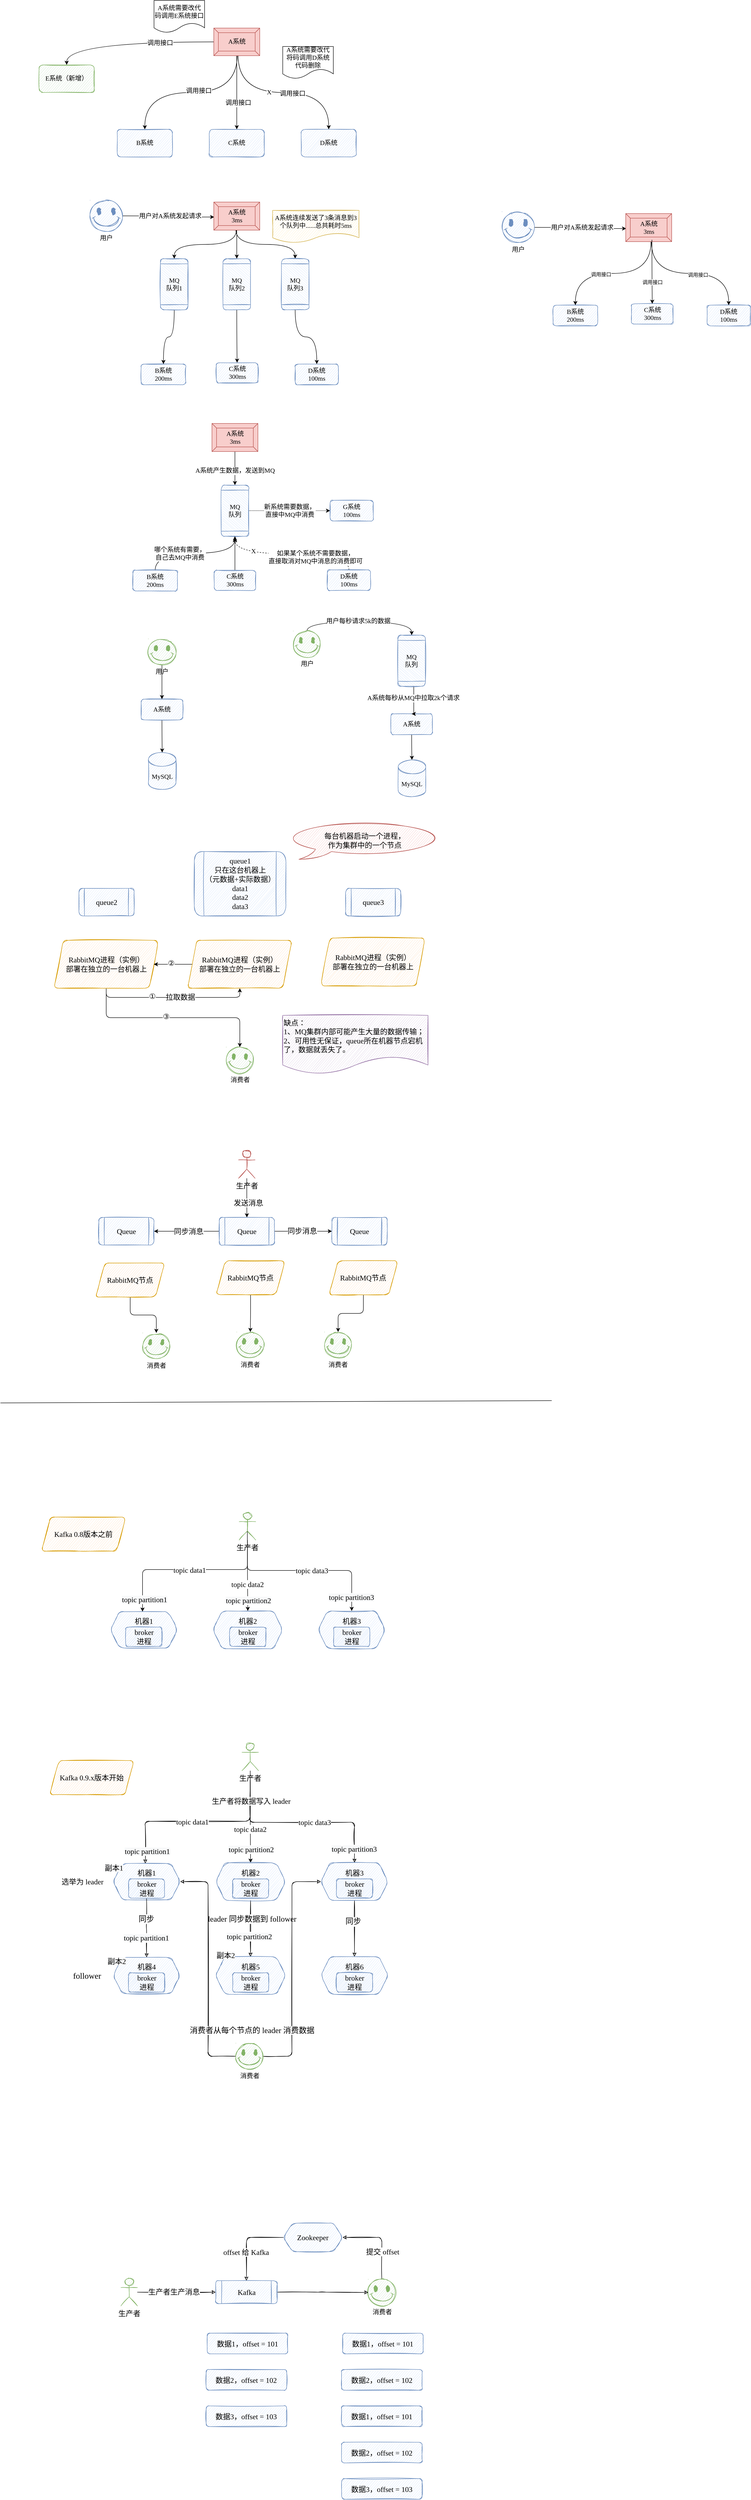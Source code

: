 <mxfile version="18.0.6" type="device"><diagram id="lVdQVj93FK7enhI9Fhdg" name="第 1 页"><mxGraphModel dx="1422" dy="875" grid="0" gridSize="10" guides="1" tooltips="1" connect="1" arrows="1" fold="1" page="1" pageScale="1" pageWidth="2339" pageHeight="3300" math="0" shadow="0"><root><mxCell id="0"/><mxCell id="1" parent="0"/><mxCell id="SRI-F21-tSUGWyzdf694-7" style="edgeStyle=orthogonalEdgeStyle;orthogonalLoop=1;jettySize=auto;html=1;entryX=0.5;entryY=0;entryDx=0;entryDy=0;fontFamily=Comic Sans MS;fontSize=14;curved=1;exitX=0.51;exitY=0.983;exitDx=0;exitDy=0;exitPerimeter=0;" parent="1" source="SRI-F21-tSUGWyzdf694-2" target="SRI-F21-tSUGWyzdf694-3" edge="1"><mxGeometry relative="1" as="geometry"/></mxCell><mxCell id="SRI-F21-tSUGWyzdf694-12" value="调用接口" style="edgeLabel;html=1;align=center;verticalAlign=middle;resizable=0;points=[];fontSize=14;fontFamily=Comic Sans MS;" parent="SRI-F21-tSUGWyzdf694-7" vertex="1" connectable="0"><mxGeometry x="-0.088" y="-3" relative="1" as="geometry"><mxPoint as="offset"/></mxGeometry></mxCell><mxCell id="SRI-F21-tSUGWyzdf694-9" style="edgeStyle=orthogonalEdgeStyle;orthogonalLoop=1;jettySize=auto;html=1;entryX=0.5;entryY=0;entryDx=0;entryDy=0;fontFamily=Comic Sans MS;fontSize=14;exitX=0.53;exitY=1;exitDx=0;exitDy=0;exitPerimeter=0;curved=1;" parent="1" source="SRI-F21-tSUGWyzdf694-2" target="SRI-F21-tSUGWyzdf694-5" edge="1"><mxGeometry relative="1" as="geometry"/></mxCell><mxCell id="SRI-F21-tSUGWyzdf694-14" value="调用接口" style="edgeLabel;html=1;align=center;verticalAlign=middle;resizable=0;points=[];fontSize=14;fontFamily=Comic Sans MS;" parent="SRI-F21-tSUGWyzdf694-9" vertex="1" connectable="0"><mxGeometry x="0.109" y="-3" relative="1" as="geometry"><mxPoint as="offset"/></mxGeometry></mxCell><mxCell id="SRI-F21-tSUGWyzdf694-20" value="X" style="edgeLabel;html=1;align=center;verticalAlign=middle;resizable=0;points=[];fontSize=14;fontFamily=Comic Sans MS;" parent="SRI-F21-tSUGWyzdf694-9" vertex="1" connectable="0"><mxGeometry x="-0.176" relative="1" as="geometry"><mxPoint as="offset"/></mxGeometry></mxCell><mxCell id="SRI-F21-tSUGWyzdf694-10" style="edgeStyle=orthogonalEdgeStyle;curved=1;orthogonalLoop=1;jettySize=auto;html=1;fontFamily=Comic Sans MS;fontSize=14;" parent="1" source="SRI-F21-tSUGWyzdf694-2" target="SRI-F21-tSUGWyzdf694-4" edge="1"><mxGeometry relative="1" as="geometry"/></mxCell><mxCell id="SRI-F21-tSUGWyzdf694-13" value="调用接口" style="edgeLabel;html=1;align=center;verticalAlign=middle;resizable=0;points=[];fontSize=14;fontFamily=Comic Sans MS;" parent="SRI-F21-tSUGWyzdf694-10" vertex="1" connectable="0"><mxGeometry x="0.287" y="3" relative="1" as="geometry"><mxPoint as="offset"/></mxGeometry></mxCell><mxCell id="SRI-F21-tSUGWyzdf694-11" style="edgeStyle=orthogonalEdgeStyle;curved=1;orthogonalLoop=1;jettySize=auto;html=1;fontFamily=Comic Sans MS;fontSize=14;" parent="1" source="SRI-F21-tSUGWyzdf694-2" target="SRI-F21-tSUGWyzdf694-6" edge="1"><mxGeometry relative="1" as="geometry"/></mxCell><mxCell id="SRI-F21-tSUGWyzdf694-15" value="调用接口" style="edgeLabel;html=1;align=center;verticalAlign=middle;resizable=0;points=[];fontSize=14;fontFamily=Comic Sans MS;" parent="SRI-F21-tSUGWyzdf694-11" vertex="1" connectable="0"><mxGeometry x="-0.368" y="3" relative="1" as="geometry"><mxPoint as="offset"/></mxGeometry></mxCell><mxCell id="SRI-F21-tSUGWyzdf694-2" value="&lt;font style=&quot;font-size: 14px;&quot; face=&quot;Comic Sans MS&quot;&gt;A系统&lt;/font&gt;" style="labelPosition=center;verticalLabelPosition=middle;align=center;html=1;shape=mxgraph.basic.button;dx=10;fillColor=#f8cecc;strokeColor=#b85450;" parent="1" vertex="1"><mxGeometry x="660" y="160" width="100" height="60" as="geometry"/></mxCell><mxCell id="SRI-F21-tSUGWyzdf694-3" value="B系统" style="rounded=1;whiteSpace=wrap;html=1;fontFamily=Comic Sans MS;fontSize=14;fillColor=#dae8fc;strokeColor=#6c8ebf;sketch=1;" parent="1" vertex="1"><mxGeometry x="450" y="380" width="120" height="60" as="geometry"/></mxCell><mxCell id="SRI-F21-tSUGWyzdf694-4" value="&lt;span style=&quot;&quot;&gt;C系统&lt;/span&gt;" style="rounded=1;whiteSpace=wrap;html=1;fontFamily=Comic Sans MS;fontSize=14;fillColor=#dae8fc;strokeColor=#6c8ebf;sketch=1;" parent="1" vertex="1"><mxGeometry x="650" y="380" width="120" height="60" as="geometry"/></mxCell><mxCell id="SRI-F21-tSUGWyzdf694-5" value="&lt;span style=&quot;&quot;&gt;D系统&lt;/span&gt;" style="rounded=1;whiteSpace=wrap;html=1;fontFamily=Comic Sans MS;fontSize=14;fillColor=#dae8fc;strokeColor=#6c8ebf;sketch=1;" parent="1" vertex="1"><mxGeometry x="850" y="380" width="120" height="60" as="geometry"/></mxCell><mxCell id="SRI-F21-tSUGWyzdf694-6" value="E系统（新增）" style="rounded=1;whiteSpace=wrap;html=1;fontFamily=Comic Sans MS;fontSize=14;fillColor=#d5e8d4;strokeColor=#82b366;sketch=1;" parent="1" vertex="1"><mxGeometry x="280" y="240" width="120" height="60" as="geometry"/></mxCell><mxCell id="SRI-F21-tSUGWyzdf694-17" value="&lt;span style=&quot;&quot;&gt;A系统需要改代码调用E系统接口&lt;/span&gt;" style="shape=document;whiteSpace=wrap;html=1;boundedLbl=1;fontFamily=Comic Sans MS;fontSize=14;shadow=0;sketch=0;" parent="1" vertex="1"><mxGeometry x="530" y="100" width="110" height="70" as="geometry"/></mxCell><mxCell id="SRI-F21-tSUGWyzdf694-18" value="&lt;span style=&quot;&quot;&gt;A系统需要改代将码调用D系统代码删除&lt;/span&gt;" style="shape=document;whiteSpace=wrap;html=1;boundedLbl=1;fontFamily=Comic Sans MS;fontSize=14;shadow=0;sketch=0;" parent="1" vertex="1"><mxGeometry x="810" y="200" width="110" height="70" as="geometry"/></mxCell><mxCell id="SRI-F21-tSUGWyzdf694-27" style="edgeStyle=orthogonalEdgeStyle;curved=1;orthogonalLoop=1;jettySize=auto;html=1;entryX=0.01;entryY=0.533;entryDx=0;entryDy=0;entryPerimeter=0;fontFamily=Comic Sans MS;fontSize=14;fontColor=default;" parent="1" source="SRI-F21-tSUGWyzdf694-21" target="SRI-F21-tSUGWyzdf694-22" edge="1"><mxGeometry relative="1" as="geometry"/></mxCell><mxCell id="SRI-F21-tSUGWyzdf694-31" value="用户对A系统发起请求" style="edgeLabel;html=1;align=center;verticalAlign=middle;resizable=0;points=[];fontSize=14;fontFamily=Comic Sans MS;fontColor=default;" parent="SRI-F21-tSUGWyzdf694-27" vertex="1" connectable="0"><mxGeometry x="0.188" y="1" relative="1" as="geometry"><mxPoint x="-14" y="-1" as="offset"/></mxGeometry></mxCell><mxCell id="SRI-F21-tSUGWyzdf694-21" value="用户" style="verticalLabelPosition=bottom;verticalAlign=top;html=1;shape=mxgraph.basic.smiley;rounded=1;sketch=1;fontFamily=Comic Sans MS;fontSize=14;fontColor=default;strokeColor=#6c8ebf;fillColor=#dae8fc;" parent="1" vertex="1"><mxGeometry x="391" y="534" width="70" height="68" as="geometry"/></mxCell><mxCell id="SRI-F21-tSUGWyzdf694-42" style="edgeStyle=orthogonalEdgeStyle;curved=1;orthogonalLoop=1;jettySize=auto;html=1;entryX=0;entryY=0.5;entryDx=0;entryDy=0;fontFamily=Comic Sans MS;fontSize=14;fontColor=default;exitX=0.49;exitY=1;exitDx=0;exitDy=0;exitPerimeter=0;" parent="1" source="SRI-F21-tSUGWyzdf694-22" target="SRI-F21-tSUGWyzdf694-39" edge="1"><mxGeometry relative="1" as="geometry"/></mxCell><mxCell id="SRI-F21-tSUGWyzdf694-43" style="edgeStyle=orthogonalEdgeStyle;curved=1;orthogonalLoop=1;jettySize=auto;html=1;entryX=0;entryY=0.5;entryDx=0;entryDy=0;fontFamily=Comic Sans MS;fontSize=14;fontColor=default;" parent="1" source="SRI-F21-tSUGWyzdf694-22" target="SRI-F21-tSUGWyzdf694-40" edge="1"><mxGeometry relative="1" as="geometry"/></mxCell><mxCell id="SRI-F21-tSUGWyzdf694-44" style="edgeStyle=orthogonalEdgeStyle;curved=1;orthogonalLoop=1;jettySize=auto;html=1;entryX=0;entryY=0.5;entryDx=0;entryDy=0;fontFamily=Comic Sans MS;fontSize=14;fontColor=default;exitX=0.48;exitY=0.984;exitDx=0;exitDy=0;exitPerimeter=0;" parent="1" source="SRI-F21-tSUGWyzdf694-22" target="SRI-F21-tSUGWyzdf694-41" edge="1"><mxGeometry relative="1" as="geometry"/></mxCell><mxCell id="SRI-F21-tSUGWyzdf694-22" value="&lt;font style=&quot;font-size: 14px;&quot; face=&quot;Comic Sans MS&quot;&gt;A系统&lt;br&gt;3ms&lt;br&gt;&lt;/font&gt;" style="labelPosition=center;verticalLabelPosition=middle;align=center;html=1;shape=mxgraph.basic.button;dx=10;fillColor=#f8cecc;strokeColor=#b85450;" parent="1" vertex="1"><mxGeometry x="660" y="538" width="100" height="61" as="geometry"/></mxCell><mxCell id="SRI-F21-tSUGWyzdf694-23" value="B系统&lt;br&gt;200ms" style="rounded=1;whiteSpace=wrap;html=1;fontFamily=Comic Sans MS;fontSize=14;fillColor=#dae8fc;strokeColor=#6c8ebf;sketch=1;" parent="1" vertex="1"><mxGeometry x="502" y="890" width="97" height="45" as="geometry"/></mxCell><mxCell id="SRI-F21-tSUGWyzdf694-24" value="&lt;span style=&quot;&quot;&gt;C系统&lt;br&gt;300ms&lt;br&gt;&lt;/span&gt;" style="rounded=1;whiteSpace=wrap;html=1;fontFamily=Comic Sans MS;fontSize=14;fillColor=#dae8fc;strokeColor=#6c8ebf;sketch=1;" parent="1" vertex="1"><mxGeometry x="665.5" y="887" width="90.5" height="44" as="geometry"/></mxCell><mxCell id="SRI-F21-tSUGWyzdf694-26" value="&lt;span style=&quot;&quot;&gt;D系统&lt;br&gt;100ms&lt;br&gt;&lt;/span&gt;" style="rounded=1;whiteSpace=wrap;html=1;fontFamily=Comic Sans MS;fontSize=14;fillColor=#dae8fc;strokeColor=#6c8ebf;sketch=1;" parent="1" vertex="1"><mxGeometry x="837" y="890" width="94" height="45" as="geometry"/></mxCell><mxCell id="SRI-F21-tSUGWyzdf694-45" style="edgeStyle=orthogonalEdgeStyle;curved=1;orthogonalLoop=1;jettySize=auto;html=1;exitX=1;exitY=0.5;exitDx=0;exitDy=0;entryX=0.5;entryY=0;entryDx=0;entryDy=0;fontFamily=Comic Sans MS;fontSize=14;fontColor=default;" parent="1" source="SRI-F21-tSUGWyzdf694-39" target="SRI-F21-tSUGWyzdf694-23" edge="1"><mxGeometry relative="1" as="geometry"/></mxCell><mxCell id="SRI-F21-tSUGWyzdf694-39" value="MQ&lt;br&gt;队列1" style="shape=process;whiteSpace=wrap;html=1;backgroundOutline=1;rounded=1;sketch=1;fontFamily=Comic Sans MS;fontSize=14;fontColor=default;strokeColor=#6c8ebf;fillColor=#dae8fc;direction=south;" parent="1" vertex="1"><mxGeometry x="544" y="661" width="60" height="111" as="geometry"/></mxCell><mxCell id="SRI-F21-tSUGWyzdf694-46" style="edgeStyle=orthogonalEdgeStyle;curved=1;orthogonalLoop=1;jettySize=auto;html=1;entryX=0.5;entryY=0;entryDx=0;entryDy=0;fontFamily=Comic Sans MS;fontSize=14;fontColor=default;" parent="1" source="SRI-F21-tSUGWyzdf694-40" target="SRI-F21-tSUGWyzdf694-24" edge="1"><mxGeometry relative="1" as="geometry"/></mxCell><mxCell id="SRI-F21-tSUGWyzdf694-40" value="MQ&lt;br&gt;队列2" style="shape=process;whiteSpace=wrap;html=1;backgroundOutline=1;rounded=1;sketch=1;fontFamily=Comic Sans MS;fontSize=14;fontColor=default;strokeColor=#6c8ebf;fillColor=#dae8fc;direction=south;" parent="1" vertex="1"><mxGeometry x="680" y="661" width="60" height="111" as="geometry"/></mxCell><mxCell id="SRI-F21-tSUGWyzdf694-47" style="edgeStyle=orthogonalEdgeStyle;curved=1;orthogonalLoop=1;jettySize=auto;html=1;entryX=0.5;entryY=0;entryDx=0;entryDy=0;fontFamily=Comic Sans MS;fontSize=14;fontColor=default;" parent="1" source="SRI-F21-tSUGWyzdf694-41" target="SRI-F21-tSUGWyzdf694-26" edge="1"><mxGeometry relative="1" as="geometry"/></mxCell><mxCell id="SRI-F21-tSUGWyzdf694-41" value="MQ&lt;br&gt;队列3" style="shape=process;whiteSpace=wrap;html=1;backgroundOutline=1;rounded=1;sketch=1;fontFamily=Comic Sans MS;fontSize=14;fontColor=default;strokeColor=#6c8ebf;fillColor=#dae8fc;direction=south;" parent="1" vertex="1"><mxGeometry x="807" y="661" width="60" height="111" as="geometry"/></mxCell><mxCell id="SRI-F21-tSUGWyzdf694-48" value="&lt;span style=&quot;&quot;&gt;A系统连续发送了3条消息到3个队列中......总共耗时5ms&lt;/span&gt;" style="shape=document;whiteSpace=wrap;html=1;boundedLbl=1;fontFamily=Comic Sans MS;fontSize=14;shadow=0;sketch=1;fillColor=#fff2cc;strokeColor=#d6b656;" parent="1" vertex="1"><mxGeometry x="788" y="556" width="188" height="70" as="geometry"/></mxCell><mxCell id="SRI-F21-tSUGWyzdf694-56" style="edgeStyle=orthogonalEdgeStyle;curved=1;orthogonalLoop=1;jettySize=auto;html=1;entryX=0;entryY=0.5;entryDx=0;entryDy=0;fontFamily=Comic Sans MS;fontSize=14;fontColor=default;" parent="1" source="SRI-F21-tSUGWyzdf694-49" target="SRI-F21-tSUGWyzdf694-50" edge="1"><mxGeometry relative="1" as="geometry"/></mxCell><mxCell id="SRI-F21-tSUGWyzdf694-57" value="A系统产生数据，发送到MQ" style="edgeLabel;html=1;align=center;verticalAlign=middle;resizable=0;points=[];fontSize=14;fontFamily=Comic Sans MS;fontColor=default;" parent="SRI-F21-tSUGWyzdf694-56" vertex="1" connectable="0"><mxGeometry x="-0.252" relative="1" as="geometry"><mxPoint y="14" as="offset"/></mxGeometry></mxCell><mxCell id="SRI-F21-tSUGWyzdf694-49" value="&lt;font style=&quot;font-size: 14px;&quot; face=&quot;Comic Sans MS&quot;&gt;A系统&lt;br&gt;3ms&lt;br&gt;&lt;/font&gt;" style="labelPosition=center;verticalLabelPosition=middle;align=center;html=1;shape=mxgraph.basic.button;dx=10;fillColor=#f8cecc;strokeColor=#b85450;" parent="1" vertex="1"><mxGeometry x="656" y="1019" width="100" height="61" as="geometry"/></mxCell><mxCell id="SRI-F21-tSUGWyzdf694-64" style="edgeStyle=orthogonalEdgeStyle;curved=1;orthogonalLoop=1;jettySize=auto;html=1;entryX=0;entryY=0.5;entryDx=0;entryDy=0;dashed=1;fontFamily=Comic Sans MS;fontSize=14;fontColor=default;dashPattern=1 1;" parent="1" source="SRI-F21-tSUGWyzdf694-50" target="SRI-F21-tSUGWyzdf694-55" edge="1"><mxGeometry relative="1" as="geometry"/></mxCell><mxCell id="SRI-F21-tSUGWyzdf694-65" value="新系统需要数据，&lt;br&gt;直接中MQ中消费" style="edgeLabel;html=1;align=center;verticalAlign=middle;resizable=0;points=[];fontSize=14;fontFamily=Comic Sans MS;fontColor=default;" parent="SRI-F21-tSUGWyzdf694-64" vertex="1" connectable="0"><mxGeometry x="-0.209" y="-3" relative="1" as="geometry"><mxPoint x="19" y="-3" as="offset"/></mxGeometry></mxCell><mxCell id="SRI-F21-tSUGWyzdf694-50" value="MQ&lt;br&gt;队列" style="shape=process;whiteSpace=wrap;html=1;backgroundOutline=1;rounded=1;sketch=1;fontFamily=Comic Sans MS;fontSize=14;fontColor=default;strokeColor=#6c8ebf;fillColor=#dae8fc;direction=south;" parent="1" vertex="1"><mxGeometry x="676" y="1153" width="60" height="111" as="geometry"/></mxCell><mxCell id="SRI-F21-tSUGWyzdf694-58" style="edgeStyle=orthogonalEdgeStyle;curved=1;orthogonalLoop=1;jettySize=auto;html=1;exitX=0.5;exitY=0;exitDx=0;exitDy=0;entryX=1;entryY=0.5;entryDx=0;entryDy=0;fontFamily=Comic Sans MS;fontSize=14;fontColor=default;" parent="1" source="SRI-F21-tSUGWyzdf694-51" target="SRI-F21-tSUGWyzdf694-50" edge="1"><mxGeometry relative="1" as="geometry"/></mxCell><mxCell id="SRI-F21-tSUGWyzdf694-63" value="哪个系统有需要，&lt;br&gt;自己去MQ中消费" style="edgeLabel;html=1;align=center;verticalAlign=middle;resizable=0;points=[];fontSize=14;fontFamily=Comic Sans MS;fontColor=default;" parent="SRI-F21-tSUGWyzdf694-58" vertex="1" connectable="0"><mxGeometry x="-0.27" relative="1" as="geometry"><mxPoint y="1" as="offset"/></mxGeometry></mxCell><mxCell id="SRI-F21-tSUGWyzdf694-51" value="B系统&lt;br&gt;200ms" style="rounded=1;whiteSpace=wrap;html=1;fontFamily=Comic Sans MS;fontSize=14;fillColor=#dae8fc;strokeColor=#6c8ebf;sketch=1;" parent="1" vertex="1"><mxGeometry x="484" y="1338" width="97" height="45" as="geometry"/></mxCell><mxCell id="SRI-F21-tSUGWyzdf694-72" style="edgeStyle=orthogonalEdgeStyle;curved=1;orthogonalLoop=1;jettySize=auto;html=1;exitX=0.5;exitY=1;exitDx=0;exitDy=0;fontFamily=Comic Sans MS;fontSize=14;fontColor=default;" parent="1" source="SRI-F21-tSUGWyzdf694-52" target="SRI-F21-tSUGWyzdf694-70" edge="1"><mxGeometry relative="1" as="geometry"/></mxCell><mxCell id="SRI-F21-tSUGWyzdf694-52" value="A系统" style="rounded=1;whiteSpace=wrap;html=1;fontFamily=Comic Sans MS;fontSize=14;fillColor=#dae8fc;strokeColor=#6c8ebf;sketch=1;" parent="1" vertex="1"><mxGeometry x="1045.15" y="1650" width="90.5" height="45" as="geometry"/></mxCell><mxCell id="SRI-F21-tSUGWyzdf694-59" style="edgeStyle=orthogonalEdgeStyle;curved=1;orthogonalLoop=1;jettySize=auto;html=1;exitX=0.5;exitY=0;exitDx=0;exitDy=0;fontFamily=Comic Sans MS;fontSize=14;fontColor=default;" parent="1" source="SRI-F21-tSUGWyzdf694-53" edge="1"><mxGeometry relative="1" as="geometry"><mxPoint x="706" y="1268" as="targetPoint"/></mxGeometry></mxCell><mxCell id="SRI-F21-tSUGWyzdf694-53" value="&lt;span style=&quot;&quot;&gt;C系统&lt;br&gt;300ms&lt;br&gt;&lt;/span&gt;" style="rounded=1;whiteSpace=wrap;html=1;fontFamily=Comic Sans MS;fontSize=14;fillColor=#dae8fc;strokeColor=#6c8ebf;sketch=1;" parent="1" vertex="1"><mxGeometry x="660.75" y="1338" width="90.5" height="44" as="geometry"/></mxCell><mxCell id="SRI-F21-tSUGWyzdf694-60" style="edgeStyle=orthogonalEdgeStyle;curved=1;orthogonalLoop=1;jettySize=auto;html=1;exitX=0.5;exitY=0;exitDx=0;exitDy=0;fontFamily=Comic Sans MS;fontSize=14;fontColor=default;dashed=1;" parent="1" source="SRI-F21-tSUGWyzdf694-54" edge="1"><mxGeometry relative="1" as="geometry"><mxPoint x="706" y="1267" as="targetPoint"/></mxGeometry></mxCell><mxCell id="SRI-F21-tSUGWyzdf694-61" value="&lt;br&gt;" style="edgeLabel;html=1;align=center;verticalAlign=middle;resizable=0;points=[];fontSize=14;fontFamily=Comic Sans MS;fontColor=default;" parent="SRI-F21-tSUGWyzdf694-60" vertex="1" connectable="0"><mxGeometry x="-0.181" y="-3" relative="1" as="geometry"><mxPoint as="offset"/></mxGeometry></mxCell><mxCell id="SRI-F21-tSUGWyzdf694-62" value="X" style="edgeLabel;html=1;align=center;verticalAlign=middle;resizable=0;points=[];fontSize=14;fontFamily=Comic Sans MS;fontColor=default;" parent="SRI-F21-tSUGWyzdf694-60" vertex="1" connectable="0"><mxGeometry x="-0.245" y="3" relative="1" as="geometry"><mxPoint x="-68" y="-6" as="offset"/></mxGeometry></mxCell><mxCell id="SRI-F21-tSUGWyzdf694-66" value="如果某个系统不需要数据，&lt;br&gt;直接取消对MQ中消息的消费即可" style="edgeLabel;html=1;align=center;verticalAlign=middle;resizable=0;points=[];fontSize=14;fontFamily=Comic Sans MS;fontColor=default;" parent="SRI-F21-tSUGWyzdf694-60" vertex="1" connectable="0"><mxGeometry x="0.149" y="2" relative="1" as="geometry"><mxPoint x="75" y="5" as="offset"/></mxGeometry></mxCell><mxCell id="SRI-F21-tSUGWyzdf694-67" value="X" style="edgeLabel;html=1;align=center;verticalAlign=middle;resizable=0;points=[];fontSize=14;fontFamily=Comic Sans MS;fontColor=default;" parent="SRI-F21-tSUGWyzdf694-60" vertex="1" connectable="0"><mxGeometry x="0.551" y="-10" relative="1" as="geometry"><mxPoint x="3" y="4" as="offset"/></mxGeometry></mxCell><mxCell id="SRI-F21-tSUGWyzdf694-54" value="&lt;span style=&quot;&quot;&gt;D系统&lt;br&gt;100ms&lt;br&gt;&lt;/span&gt;" style="rounded=1;whiteSpace=wrap;html=1;fontFamily=Comic Sans MS;fontSize=14;fillColor=#dae8fc;strokeColor=#6c8ebf;sketch=1;" parent="1" vertex="1"><mxGeometry x="907" y="1337" width="94" height="45" as="geometry"/></mxCell><mxCell id="SRI-F21-tSUGWyzdf694-55" value="&lt;span style=&quot;&quot;&gt;G系统&lt;br&gt;100ms&lt;br&gt;&lt;/span&gt;" style="rounded=1;whiteSpace=wrap;html=1;fontFamily=Comic Sans MS;fontSize=14;fillColor=#dae8fc;strokeColor=#6c8ebf;sketch=1;" parent="1" vertex="1"><mxGeometry x="913" y="1186" width="94" height="45" as="geometry"/></mxCell><mxCell id="SRI-F21-tSUGWyzdf694-75" style="edgeStyle=orthogonalEdgeStyle;curved=1;orthogonalLoop=1;jettySize=auto;html=1;entryX=0;entryY=0.5;entryDx=0;entryDy=0;fontFamily=Comic Sans MS;fontSize=14;fontColor=default;exitX=0.5;exitY=0;exitDx=0;exitDy=0;exitPerimeter=0;" parent="1" source="SRI-F21-tSUGWyzdf694-68" target="SRI-F21-tSUGWyzdf694-74" edge="1"><mxGeometry relative="1" as="geometry"/></mxCell><mxCell id="SRI-F21-tSUGWyzdf694-76" value="用户每秒请求5k的数据" style="edgeLabel;html=1;align=center;verticalAlign=middle;resizable=0;points=[];fontSize=14;fontFamily=Comic Sans MS;fontColor=default;" parent="SRI-F21-tSUGWyzdf694-75" vertex="1" connectable="0"><mxGeometry x="-0.195" y="-9" relative="1" as="geometry"><mxPoint x="20" y="-10" as="offset"/></mxGeometry></mxCell><mxCell id="SRI-F21-tSUGWyzdf694-68" value="用户" style="verticalLabelPosition=bottom;verticalAlign=top;html=1;shape=mxgraph.basic.smiley;rounded=1;sketch=1;fontFamily=Comic Sans MS;fontSize=14;strokeColor=#82b366;fillColor=#d5e8d4;" parent="1" vertex="1"><mxGeometry x="833" y="1470" width="59" height="57" as="geometry"/></mxCell><mxCell id="SRI-F21-tSUGWyzdf694-70" value="MySQL" style="shape=cylinder3;whiteSpace=wrap;html=1;boundedLbl=1;backgroundOutline=1;size=15;rounded=1;sketch=1;fontFamily=Comic Sans MS;fontSize=14;fontColor=default;strokeColor=#6c8ebf;fillColor=#dae8fc;" parent="1" vertex="1"><mxGeometry x="1061" y="1750" width="60" height="80" as="geometry"/></mxCell><mxCell id="aKBR8TL4Vh6fds57vB-q-29" style="edgeStyle=orthogonalEdgeStyle;rounded=0;orthogonalLoop=1;jettySize=auto;html=1;exitX=1;exitY=0.5;exitDx=0;exitDy=0;entryX=0.5;entryY=0;entryDx=0;entryDy=0;" edge="1" parent="1" source="SRI-F21-tSUGWyzdf694-74" target="SRI-F21-tSUGWyzdf694-52"><mxGeometry relative="1" as="geometry"><Array as="points"><mxPoint x="1095" y="1590"/><mxPoint x="1095" y="1650"/></Array></mxGeometry></mxCell><mxCell id="aKBR8TL4Vh6fds57vB-q-30" value="&lt;font style=&quot;font-size: 14px;&quot; face=&quot;Comic Sans MS&quot;&gt;A系统每秒从MQ中拉取2k个请求&lt;/font&gt;" style="edgeLabel;html=1;align=center;verticalAlign=middle;resizable=0;points=[];" vertex="1" connectable="0" parent="aKBR8TL4Vh6fds57vB-q-29"><mxGeometry x="-0.318" y="-1" relative="1" as="geometry"><mxPoint y="7" as="offset"/></mxGeometry></mxCell><mxCell id="SRI-F21-tSUGWyzdf694-74" value="MQ&lt;br&gt;队列" style="shape=process;whiteSpace=wrap;html=1;backgroundOutline=1;rounded=1;sketch=1;fontFamily=Comic Sans MS;fontSize=14;fontColor=default;strokeColor=#6c8ebf;fillColor=#dae8fc;direction=south;" parent="1" vertex="1"><mxGeometry x="1060.4" y="1479" width="60" height="111" as="geometry"/></mxCell><mxCell id="SRI-F21-tSUGWyzdf694-78" value="&lt;font style=&quot;font-size: 16px;&quot;&gt;queue1&lt;br&gt;只在这台机器上&lt;br&gt;（元数据+实际数据）&lt;br&gt;data1&lt;br&gt;data2&lt;br&gt;data3&lt;/font&gt;" style="shape=process;whiteSpace=wrap;html=1;backgroundOutline=1;rounded=1;sketch=1;fontFamily=Comic Sans MS;fontSize=14;fontColor=default;strokeColor=#6c8ebf;fillColor=#dae8fc;" parent="1" vertex="1"><mxGeometry x="617.63" y="1949" width="199.25" height="140" as="geometry"/></mxCell><mxCell id="SRI-F21-tSUGWyzdf694-79" value="&lt;font style=&quot;font-size: 16px;&quot;&gt;queue2&lt;/font&gt;" style="shape=process;whiteSpace=wrap;html=1;backgroundOutline=1;rounded=1;sketch=1;fontFamily=Comic Sans MS;fontSize=14;fontColor=default;strokeColor=#6c8ebf;fillColor=#dae8fc;" parent="1" vertex="1"><mxGeometry x="366.63" y="2029" width="120" height="60" as="geometry"/></mxCell><mxCell id="SRI-F21-tSUGWyzdf694-80" value="&lt;font style=&quot;font-size: 16px;&quot;&gt;queue3&lt;/font&gt;" style="shape=process;whiteSpace=wrap;html=1;backgroundOutline=1;rounded=1;sketch=1;fontFamily=Comic Sans MS;fontSize=14;fontColor=default;strokeColor=#6c8ebf;fillColor=#dae8fc;" parent="1" vertex="1"><mxGeometry x="946.63" y="2029" width="120" height="60" as="geometry"/></mxCell><mxCell id="SRI-F21-tSUGWyzdf694-85" style="edgeStyle=orthogonalEdgeStyle;orthogonalLoop=1;jettySize=auto;html=1;exitX=0.5;exitY=1;exitDx=0;exitDy=0;entryX=0.5;entryY=1;entryDx=0;entryDy=0;fontFamily=Comic Sans MS;fontSize=16;fontColor=default;rounded=1;" parent="1" source="SRI-F21-tSUGWyzdf694-81" target="SRI-F21-tSUGWyzdf694-82" edge="1"><mxGeometry relative="1" as="geometry"/></mxCell><mxCell id="SRI-F21-tSUGWyzdf694-88" value="①" style="edgeLabel;html=1;align=center;verticalAlign=middle;resizable=0;points=[];fontSize=16;fontFamily=Comic Sans MS;fontColor=default;" parent="SRI-F21-tSUGWyzdf694-85" vertex="1" connectable="0"><mxGeometry x="0.089" y="1" relative="1" as="geometry"><mxPoint x="-60" y="-2" as="offset"/></mxGeometry></mxCell><mxCell id="SRI-F21-tSUGWyzdf694-96" value="拉取数据" style="edgeLabel;html=1;align=center;verticalAlign=middle;resizable=0;points=[];fontSize=16;fontFamily=Comic Sans MS;fontColor=default;" parent="SRI-F21-tSUGWyzdf694-85" vertex="1" connectable="0"><mxGeometry x="0.095" y="-1" relative="1" as="geometry"><mxPoint y="-2" as="offset"/></mxGeometry></mxCell><mxCell id="SRI-F21-tSUGWyzdf694-87" style="edgeStyle=orthogonalEdgeStyle;rounded=1;orthogonalLoop=1;jettySize=auto;html=1;exitX=0.5;exitY=1;exitDx=0;exitDy=0;entryX=0.5;entryY=0;entryDx=0;entryDy=0;entryPerimeter=0;fontFamily=Comic Sans MS;fontSize=16;fontColor=default;" parent="1" source="SRI-F21-tSUGWyzdf694-81" target="SRI-F21-tSUGWyzdf694-86" edge="1"><mxGeometry relative="1" as="geometry"/></mxCell><mxCell id="SRI-F21-tSUGWyzdf694-90" value="③" style="edgeLabel;html=1;align=center;verticalAlign=middle;resizable=0;points=[];fontSize=16;fontFamily=Comic Sans MS;fontColor=default;" parent="SRI-F21-tSUGWyzdf694-87" vertex="1" connectable="0"><mxGeometry x="-0.087" y="-1" relative="1" as="geometry"><mxPoint x="3" y="-4" as="offset"/></mxGeometry></mxCell><mxCell id="SRI-F21-tSUGWyzdf694-81" value="RabbitMQ进程（实例）&lt;br&gt;部署在独立的一台机器上" style="shape=parallelogram;perimeter=parallelogramPerimeter;whiteSpace=wrap;html=1;fixedSize=1;rounded=1;sketch=1;fontFamily=Comic Sans MS;fontSize=16;strokeColor=#d79b00;fillColor=#ffe6cc;" parent="1" vertex="1"><mxGeometry x="312.5" y="2142" width="227" height="104" as="geometry"/></mxCell><mxCell id="SRI-F21-tSUGWyzdf694-84" style="edgeStyle=orthogonalEdgeStyle;curved=1;orthogonalLoop=1;jettySize=auto;html=1;exitX=0;exitY=0.5;exitDx=0;exitDy=0;fontFamily=Comic Sans MS;fontSize=16;fontColor=default;" parent="1" source="SRI-F21-tSUGWyzdf694-82" target="SRI-F21-tSUGWyzdf694-81" edge="1"><mxGeometry relative="1" as="geometry"/></mxCell><mxCell id="SRI-F21-tSUGWyzdf694-89" value="②" style="edgeLabel;html=1;align=center;verticalAlign=middle;resizable=0;points=[];fontSize=16;fontFamily=Comic Sans MS;fontColor=default;" parent="SRI-F21-tSUGWyzdf694-84" vertex="1" connectable="0"><mxGeometry x="0.271" relative="1" as="geometry"><mxPoint x="7" y="-3" as="offset"/></mxGeometry></mxCell><mxCell id="SRI-F21-tSUGWyzdf694-82" value="RabbitMQ进程（实例）&lt;br&gt;部署在独立的一台机器上" style="shape=parallelogram;perimeter=parallelogramPerimeter;whiteSpace=wrap;html=1;fixedSize=1;rounded=1;sketch=1;fontFamily=Comic Sans MS;fontSize=16;strokeColor=#d79b00;fillColor=#ffe6cc;" parent="1" vertex="1"><mxGeometry x="603.13" y="2142" width="227" height="104" as="geometry"/></mxCell><mxCell id="SRI-F21-tSUGWyzdf694-83" value="RabbitMQ进程（实例）&lt;br&gt;部署在独立的一台机器上" style="shape=parallelogram;perimeter=parallelogramPerimeter;whiteSpace=wrap;html=1;fixedSize=1;rounded=1;sketch=1;fontFamily=Comic Sans MS;fontSize=16;strokeColor=#d79b00;fillColor=#ffe6cc;" parent="1" vertex="1"><mxGeometry x="892.5" y="2137" width="227" height="104" as="geometry"/></mxCell><mxCell id="SRI-F21-tSUGWyzdf694-86" value="消费者" style="verticalLabelPosition=bottom;verticalAlign=top;html=1;shape=mxgraph.basic.smiley;rounded=1;sketch=1;fontFamily=Comic Sans MS;fontSize=14;strokeColor=#82b366;fillColor=#d5e8d4;" parent="1" vertex="1"><mxGeometry x="687.13" y="2374" width="59" height="57" as="geometry"/></mxCell><mxCell id="SRI-F21-tSUGWyzdf694-94" value="每台机器启动一个进程，&lt;br&gt;作为集群中的一个节点" style="whiteSpace=wrap;html=1;shape=mxgraph.basic.oval_callout;rounded=1;sketch=1;fontFamily=Comic Sans MS;fontSize=16;strokeColor=#b85450;fillColor=#f8cecc;" parent="1" vertex="1"><mxGeometry x="816.88" y="1884" width="343" height="82" as="geometry"/></mxCell><mxCell id="SRI-F21-tSUGWyzdf694-95" value="缺点：&lt;br&gt;1、MQ集群内部可能产生大量的数据传输；&lt;br&gt;2、可用性无保证，queue所在机器节点宕机了，数据就丢失了。" style="shape=document;whiteSpace=wrap;html=1;boundedLbl=1;rounded=1;sketch=1;fontFamily=Comic Sans MS;fontSize=16;strokeColor=#9673a6;fillColor=#e1d5e7;align=left;" parent="1" vertex="1"><mxGeometry x="810" y="2305" width="316" height="127" as="geometry"/></mxCell><mxCell id="SRI-F21-tSUGWyzdf694-107" style="edgeStyle=orthogonalEdgeStyle;rounded=1;orthogonalLoop=1;jettySize=auto;html=1;entryX=0.5;entryY=0;entryDx=0;entryDy=0;fontFamily=Comic Sans MS;fontSize=16;fontColor=default;" parent="1" source="SRI-F21-tSUGWyzdf694-97" target="SRI-F21-tSUGWyzdf694-99" edge="1"><mxGeometry relative="1" as="geometry"/></mxCell><mxCell id="SRI-F21-tSUGWyzdf694-117" value="发送消息" style="edgeLabel;html=1;align=center;verticalAlign=middle;resizable=0;points=[];fontSize=16;fontFamily=Comic Sans MS;fontColor=default;" parent="SRI-F21-tSUGWyzdf694-107" vertex="1" connectable="0"><mxGeometry x="0.249" y="3" relative="1" as="geometry"><mxPoint as="offset"/></mxGeometry></mxCell><mxCell id="SRI-F21-tSUGWyzdf694-97" value="生产者" style="shape=umlActor;verticalLabelPosition=bottom;verticalAlign=top;html=1;outlineConnect=0;rounded=1;sketch=1;fontFamily=Comic Sans MS;fontSize=16;strokeColor=#b85450;fillColor=#f8cecc;" parent="1" vertex="1"><mxGeometry x="713.81" y="2599" width="36" height="60" as="geometry"/></mxCell><mxCell id="SRI-F21-tSUGWyzdf694-98" value="&lt;font style=&quot;font-size: 16px;&quot;&gt;Queue&lt;/font&gt;" style="shape=process;whiteSpace=wrap;html=1;backgroundOutline=1;rounded=1;sketch=1;fontFamily=Comic Sans MS;fontSize=14;fontColor=default;strokeColor=#6c8ebf;fillColor=#dae8fc;" parent="1" vertex="1"><mxGeometry x="410" y="2744" width="120" height="60" as="geometry"/></mxCell><mxCell id="SRI-F21-tSUGWyzdf694-108" style="edgeStyle=orthogonalEdgeStyle;rounded=1;orthogonalLoop=1;jettySize=auto;html=1;fontFamily=Comic Sans MS;fontSize=16;fontColor=default;" parent="1" source="SRI-F21-tSUGWyzdf694-99" target="SRI-F21-tSUGWyzdf694-98" edge="1"><mxGeometry relative="1" as="geometry"/></mxCell><mxCell id="SRI-F21-tSUGWyzdf694-118" value="同步消息" style="edgeLabel;html=1;align=center;verticalAlign=middle;resizable=0;points=[];fontSize=16;fontFamily=Comic Sans MS;fontColor=default;" parent="SRI-F21-tSUGWyzdf694-108" vertex="1" connectable="0"><mxGeometry x="0.211" relative="1" as="geometry"><mxPoint x="19" as="offset"/></mxGeometry></mxCell><mxCell id="SRI-F21-tSUGWyzdf694-109" style="edgeStyle=orthogonalEdgeStyle;rounded=1;orthogonalLoop=1;jettySize=auto;html=1;exitX=1;exitY=0.5;exitDx=0;exitDy=0;entryX=0;entryY=0.5;entryDx=0;entryDy=0;fontFamily=Comic Sans MS;fontSize=16;fontColor=default;" parent="1" source="SRI-F21-tSUGWyzdf694-99" target="SRI-F21-tSUGWyzdf694-100" edge="1"><mxGeometry relative="1" as="geometry"/></mxCell><mxCell id="SRI-F21-tSUGWyzdf694-119" value="同步消息" style="edgeLabel;html=1;align=center;verticalAlign=middle;resizable=0;points=[];fontSize=16;fontFamily=Comic Sans MS;fontColor=default;" parent="SRI-F21-tSUGWyzdf694-109" vertex="1" connectable="0"><mxGeometry x="-0.232" relative="1" as="geometry"><mxPoint x="12" y="-1" as="offset"/></mxGeometry></mxCell><mxCell id="SRI-F21-tSUGWyzdf694-99" value="&lt;span style=&quot;font-size: 16px;&quot;&gt;Queue&lt;/span&gt;" style="shape=process;whiteSpace=wrap;html=1;backgroundOutline=1;rounded=1;sketch=1;fontFamily=Comic Sans MS;fontSize=14;fontColor=default;strokeColor=#6c8ebf;fillColor=#dae8fc;" parent="1" vertex="1"><mxGeometry x="672" y="2744" width="120" height="60" as="geometry"/></mxCell><mxCell id="SRI-F21-tSUGWyzdf694-100" value="&lt;span style=&quot;font-size: 16px;&quot;&gt;Queue&lt;/span&gt;" style="shape=process;whiteSpace=wrap;html=1;backgroundOutline=1;rounded=1;sketch=1;fontFamily=Comic Sans MS;fontSize=14;fontColor=default;strokeColor=#6c8ebf;fillColor=#dae8fc;" parent="1" vertex="1"><mxGeometry x="917" y="2744" width="120" height="60" as="geometry"/></mxCell><mxCell id="SRI-F21-tSUGWyzdf694-113" style="edgeStyle=orthogonalEdgeStyle;rounded=1;orthogonalLoop=1;jettySize=auto;html=1;exitX=0.5;exitY=1;exitDx=0;exitDy=0;fontFamily=Comic Sans MS;fontSize=16;fontColor=default;" parent="1" source="SRI-F21-tSUGWyzdf694-101" target="SRI-F21-tSUGWyzdf694-104" edge="1"><mxGeometry relative="1" as="geometry"/></mxCell><mxCell id="SRI-F21-tSUGWyzdf694-101" value="RabbitMQ节点" style="shape=parallelogram;perimeter=parallelogramPerimeter;whiteSpace=wrap;html=1;fixedSize=1;rounded=1;sketch=1;fontFamily=Comic Sans MS;fontSize=16;strokeColor=#d79b00;fillColor=#ffe6cc;" parent="1" vertex="1"><mxGeometry x="403.21" y="2843" width="150" height="74" as="geometry"/></mxCell><mxCell id="SRI-F21-tSUGWyzdf694-114" style="edgeStyle=orthogonalEdgeStyle;rounded=1;orthogonalLoop=1;jettySize=auto;html=1;exitX=0.5;exitY=1;exitDx=0;exitDy=0;fontFamily=Comic Sans MS;fontSize=16;fontColor=default;" parent="1" source="SRI-F21-tSUGWyzdf694-102" target="SRI-F21-tSUGWyzdf694-105" edge="1"><mxGeometry relative="1" as="geometry"/></mxCell><mxCell id="SRI-F21-tSUGWyzdf694-102" value="RabbitMQ节点" style="shape=parallelogram;perimeter=parallelogramPerimeter;whiteSpace=wrap;html=1;fixedSize=1;rounded=1;sketch=1;fontFamily=Comic Sans MS;fontSize=16;strokeColor=#d79b00;fillColor=#ffe6cc;" parent="1" vertex="1"><mxGeometry x="665.02" y="2838" width="150" height="74" as="geometry"/></mxCell><mxCell id="SRI-F21-tSUGWyzdf694-115" style="edgeStyle=orthogonalEdgeStyle;rounded=1;orthogonalLoop=1;jettySize=auto;html=1;exitX=0.5;exitY=1;exitDx=0;exitDy=0;fontFamily=Comic Sans MS;fontSize=16;fontColor=default;" parent="1" source="SRI-F21-tSUGWyzdf694-103" target="SRI-F21-tSUGWyzdf694-106" edge="1"><mxGeometry relative="1" as="geometry"/></mxCell><mxCell id="SRI-F21-tSUGWyzdf694-103" value="RabbitMQ节点" style="shape=parallelogram;perimeter=parallelogramPerimeter;whiteSpace=wrap;html=1;fixedSize=1;rounded=1;sketch=1;fontFamily=Comic Sans MS;fontSize=16;strokeColor=#d79b00;fillColor=#ffe6cc;" parent="1" vertex="1"><mxGeometry x="910.4" y="2838" width="150" height="74" as="geometry"/></mxCell><mxCell id="SRI-F21-tSUGWyzdf694-104" value="消费者" style="verticalLabelPosition=bottom;verticalAlign=top;html=1;shape=mxgraph.basic.smiley;rounded=1;sketch=1;fontFamily=Comic Sans MS;fontSize=14;strokeColor=#82b366;fillColor=#d5e8d4;" parent="1" vertex="1"><mxGeometry x="505.52" y="2995" width="59" height="57" as="geometry"/></mxCell><mxCell id="SRI-F21-tSUGWyzdf694-105" value="消费者" style="verticalLabelPosition=bottom;verticalAlign=top;html=1;shape=mxgraph.basic.smiley;rounded=1;sketch=1;fontFamily=Comic Sans MS;fontSize=14;strokeColor=#82b366;fillColor=#d5e8d4;" parent="1" vertex="1"><mxGeometry x="709.97" y="2993" width="59" height="57" as="geometry"/></mxCell><mxCell id="SRI-F21-tSUGWyzdf694-106" value="消费者" style="verticalLabelPosition=bottom;verticalAlign=top;html=1;shape=mxgraph.basic.smiley;rounded=1;sketch=1;fontFamily=Comic Sans MS;fontSize=14;strokeColor=#82b366;fillColor=#d5e8d4;" parent="1" vertex="1"><mxGeometry x="900.9" y="2993" width="59" height="57" as="geometry"/></mxCell><mxCell id="SRI-F21-tSUGWyzdf694-120" value="" style="endArrow=none;html=1;rounded=1;fontFamily=Comic Sans MS;fontSize=16;fontColor=default;" parent="1" edge="1"><mxGeometry width="50" height="50" relative="1" as="geometry"><mxPoint x="196" y="3147" as="sourcePoint"/><mxPoint x="1395" y="3142" as="targetPoint"/></mxGeometry></mxCell><mxCell id="SRI-F21-tSUGWyzdf694-126" style="edgeStyle=orthogonalEdgeStyle;rounded=1;orthogonalLoop=1;jettySize=auto;html=1;fontFamily=Comic Sans MS;fontSize=16;fontColor=default;" parent="1" target="SRI-F21-tSUGWyzdf694-123" edge="1"><mxGeometry relative="1" as="geometry"><mxPoint x="733" y="3419" as="sourcePoint"/><Array as="points"><mxPoint x="733" y="3509"/><mxPoint x="505" y="3509"/></Array></mxGeometry></mxCell><mxCell id="SRI-F21-tSUGWyzdf694-129" value="topic data1" style="edgeLabel;html=1;align=center;verticalAlign=middle;resizable=0;points=[];fontSize=16;fontFamily=Comic Sans MS;fontColor=default;" parent="SRI-F21-tSUGWyzdf694-126" vertex="1" connectable="0"><mxGeometry x="0.055" y="1" relative="1" as="geometry"><mxPoint as="offset"/></mxGeometry></mxCell><mxCell id="SRI-F21-tSUGWyzdf694-135" value="&lt;span style=&quot;background-color: rgb(248, 249, 250);&quot;&gt;topic partition1&lt;/span&gt;" style="edgeLabel;html=1;align=center;verticalAlign=middle;resizable=0;points=[];fontSize=16;fontFamily=Comic Sans MS;fontColor=default;" parent="SRI-F21-tSUGWyzdf694-126" vertex="1" connectable="0"><mxGeometry x="0.871" y="4" relative="1" as="geometry"><mxPoint as="offset"/></mxGeometry></mxCell><mxCell id="SRI-F21-tSUGWyzdf694-127" style="edgeStyle=orthogonalEdgeStyle;rounded=1;orthogonalLoop=1;jettySize=auto;html=1;entryX=0.5;entryY=0;entryDx=0;entryDy=0;fontFamily=Comic Sans MS;fontSize=16;fontColor=default;" parent="1" target="SRI-F21-tSUGWyzdf694-125" edge="1"><mxGeometry relative="1" as="geometry"><mxPoint x="733" y="3419" as="sourcePoint"/><Array as="points"><mxPoint x="733" y="3511"/><mxPoint x="960" y="3511"/><mxPoint x="960" y="3575"/></Array></mxGeometry></mxCell><mxCell id="SRI-F21-tSUGWyzdf694-130" value="topic data3" style="edgeLabel;html=1;align=center;verticalAlign=middle;resizable=0;points=[];fontSize=16;fontFamily=Comic Sans MS;fontColor=default;" parent="SRI-F21-tSUGWyzdf694-127" vertex="1" connectable="0"><mxGeometry x="0.14" relative="1" as="geometry"><mxPoint as="offset"/></mxGeometry></mxCell><mxCell id="SRI-F21-tSUGWyzdf694-137" value="&lt;span style=&quot;background-color: rgb(248, 249, 250);&quot;&gt;topic partition3&lt;/span&gt;" style="edgeLabel;html=1;align=center;verticalAlign=middle;resizable=0;points=[];fontSize=16;fontFamily=Comic Sans MS;fontColor=default;" parent="SRI-F21-tSUGWyzdf694-127" vertex="1" connectable="0"><mxGeometry x="0.853" y="-1" relative="1" as="geometry"><mxPoint as="offset"/></mxGeometry></mxCell><mxCell id="SRI-F21-tSUGWyzdf694-128" style="edgeStyle=orthogonalEdgeStyle;rounded=1;orthogonalLoop=1;jettySize=auto;html=1;entryX=0.5;entryY=0;entryDx=0;entryDy=0;fontFamily=Comic Sans MS;fontSize=16;fontColor=default;" parent="1" source="SRI-F21-tSUGWyzdf694-121" target="SRI-F21-tSUGWyzdf694-124" edge="1"><mxGeometry relative="1" as="geometry"/></mxCell><mxCell id="SRI-F21-tSUGWyzdf694-131" value="topic data2" style="edgeLabel;html=1;align=center;verticalAlign=middle;resizable=0;points=[];fontSize=16;fontFamily=Comic Sans MS;fontColor=default;" parent="SRI-F21-tSUGWyzdf694-128" vertex="1" connectable="0"><mxGeometry x="0.351" y="-1" relative="1" as="geometry"><mxPoint y="-8" as="offset"/></mxGeometry></mxCell><mxCell id="SRI-F21-tSUGWyzdf694-136" value="&lt;span style=&quot;background-color: rgb(248, 249, 250);&quot;&gt;topic partition2&lt;/span&gt;" style="edgeLabel;html=1;align=center;verticalAlign=middle;resizable=0;points=[];fontSize=16;fontFamily=Comic Sans MS;fontColor=default;" parent="SRI-F21-tSUGWyzdf694-128" vertex="1" connectable="0"><mxGeometry x="0.758" y="1" relative="1" as="geometry"><mxPoint y="-5" as="offset"/></mxGeometry></mxCell><mxCell id="SRI-F21-tSUGWyzdf694-121" value="生产者" style="shape=umlActor;verticalLabelPosition=bottom;verticalAlign=top;html=1;outlineConnect=0;rounded=1;sketch=1;fontFamily=Comic Sans MS;fontSize=16;strokeColor=#82b366;fillColor=#d5e8d4;" parent="1" vertex="1"><mxGeometry x="715.25" y="3385" width="36" height="60" as="geometry"/></mxCell><mxCell id="SRI-F21-tSUGWyzdf694-122" value="Kafka 0.8版本之前" style="shape=parallelogram;perimeter=parallelogramPerimeter;whiteSpace=wrap;html=1;fixedSize=1;rounded=1;sketch=1;fontFamily=Comic Sans MS;fontSize=16;strokeColor=#d79b00;fillColor=#ffe6cc;" parent="1" vertex="1"><mxGeometry x="285.13" y="3395" width="183.37" height="74" as="geometry"/></mxCell><mxCell id="SRI-F21-tSUGWyzdf694-123" value="机器1&lt;br&gt;&lt;br&gt;&lt;br&gt;" style="shape=hexagon;perimeter=hexagonPerimeter2;whiteSpace=wrap;html=1;fixedSize=1;rounded=1;sketch=1;fontFamily=Comic Sans MS;fontSize=16;fontColor=default;strokeColor=#6c8ebf;fillColor=#dae8fc;" parent="1" vertex="1"><mxGeometry x="435" y="3600.5" width="146" height="79" as="geometry"/></mxCell><mxCell id="SRI-F21-tSUGWyzdf694-124" value="&lt;span style=&quot;&quot;&gt;机器2&lt;br&gt;&lt;/span&gt;&lt;br&gt;&lt;br&gt;" style="shape=hexagon;perimeter=hexagonPerimeter2;whiteSpace=wrap;html=1;fixedSize=1;rounded=1;sketch=1;fontFamily=Comic Sans MS;fontSize=16;fontColor=default;strokeColor=#6c8ebf;fillColor=#dae8fc;" parent="1" vertex="1"><mxGeometry x="658" y="3599" width="152" height="82" as="geometry"/></mxCell><mxCell id="SRI-F21-tSUGWyzdf694-125" value="&lt;span style=&quot;&quot;&gt;机器3&lt;br&gt;&lt;/span&gt;&lt;br&gt;&lt;br&gt;" style="shape=hexagon;perimeter=hexagonPerimeter2;whiteSpace=wrap;html=1;fixedSize=1;rounded=1;sketch=1;fontFamily=Comic Sans MS;fontSize=16;fontColor=default;strokeColor=#6c8ebf;fillColor=#dae8fc;" parent="1" vertex="1"><mxGeometry x="887" y="3599" width="146" height="82" as="geometry"/></mxCell><mxCell id="SRI-F21-tSUGWyzdf694-132" value="broker&lt;br&gt;进程" style="rounded=1;whiteSpace=wrap;html=1;sketch=1;fontFamily=Comic Sans MS;fontSize=16;fontColor=default;strokeColor=#6c8ebf;fillColor=#dae8fc;" parent="1" vertex="1"><mxGeometry x="468.5" y="3634" width="78.5" height="42" as="geometry"/></mxCell><mxCell id="SRI-F21-tSUGWyzdf694-133" value="broker&lt;br&gt;进程" style="rounded=1;whiteSpace=wrap;html=1;sketch=1;fontFamily=Comic Sans MS;fontSize=16;fontColor=default;strokeColor=#6c8ebf;fillColor=#dae8fc;" parent="1" vertex="1"><mxGeometry x="694.75" y="3634" width="78.5" height="42" as="geometry"/></mxCell><mxCell id="SRI-F21-tSUGWyzdf694-134" value="broker&lt;br&gt;进程" style="rounded=1;whiteSpace=wrap;html=1;sketch=1;fontFamily=Comic Sans MS;fontSize=16;fontColor=default;strokeColor=#6c8ebf;fillColor=#dae8fc;" parent="1" vertex="1"><mxGeometry x="920.75" y="3634" width="78.5" height="42" as="geometry"/></mxCell><mxCell id="SRI-F21-tSUGWyzdf694-138" value="Kafka 0.9.x版本开始" style="shape=parallelogram;perimeter=parallelogramPerimeter;whiteSpace=wrap;html=1;fixedSize=1;rounded=1;sketch=1;fontFamily=Comic Sans MS;fontSize=16;strokeColor=#d79b00;fillColor=#ffe6cc;" parent="1" vertex="1"><mxGeometry x="303.26" y="3924" width="183.37" height="74" as="geometry"/></mxCell><mxCell id="SRI-F21-tSUGWyzdf694-139" style="edgeStyle=orthogonalEdgeStyle;rounded=1;orthogonalLoop=1;jettySize=auto;html=1;fontFamily=Comic Sans MS;fontSize=16;fontColor=default;sketch=1;" parent="1" target="SRI-F21-tSUGWyzdf694-153" edge="1"><mxGeometry relative="1" as="geometry"><mxPoint x="739.02" y="3966" as="sourcePoint"/><Array as="points"><mxPoint x="739.02" y="4056"/><mxPoint x="511.02" y="4056"/></Array></mxGeometry></mxCell><mxCell id="SRI-F21-tSUGWyzdf694-140" value="topic data1" style="edgeLabel;html=1;align=center;verticalAlign=middle;resizable=0;points=[];fontSize=16;fontFamily=Comic Sans MS;fontColor=default;" parent="SRI-F21-tSUGWyzdf694-139" vertex="1" connectable="0"><mxGeometry x="0.055" y="1" relative="1" as="geometry"><mxPoint as="offset"/></mxGeometry></mxCell><mxCell id="SRI-F21-tSUGWyzdf694-141" value="&lt;span style=&quot;background-color: rgb(248, 249, 250);&quot;&gt;topic partition1&lt;/span&gt;" style="edgeLabel;html=1;align=center;verticalAlign=middle;resizable=0;points=[];fontSize=16;fontFamily=Comic Sans MS;fontColor=default;" parent="SRI-F21-tSUGWyzdf694-139" vertex="1" connectable="0"><mxGeometry x="0.871" y="4" relative="1" as="geometry"><mxPoint as="offset"/></mxGeometry></mxCell><mxCell id="SRI-F21-tSUGWyzdf694-142" style="edgeStyle=orthogonalEdgeStyle;rounded=1;orthogonalLoop=1;jettySize=auto;html=1;entryX=0.5;entryY=0;entryDx=0;entryDy=0;fontFamily=Comic Sans MS;fontSize=16;fontColor=default;sketch=1;" parent="1" target="SRI-F21-tSUGWyzdf694-150" edge="1"><mxGeometry relative="1" as="geometry"><mxPoint x="739.02" y="3966" as="sourcePoint"/><Array as="points"><mxPoint x="739.02" y="4058"/><mxPoint x="966.02" y="4058"/><mxPoint x="966.02" y="4122"/></Array></mxGeometry></mxCell><mxCell id="SRI-F21-tSUGWyzdf694-143" value="topic data3" style="edgeLabel;html=1;align=center;verticalAlign=middle;resizable=0;points=[];fontSize=16;fontFamily=Comic Sans MS;fontColor=default;" parent="SRI-F21-tSUGWyzdf694-142" vertex="1" connectable="0"><mxGeometry x="0.14" relative="1" as="geometry"><mxPoint as="offset"/></mxGeometry></mxCell><mxCell id="SRI-F21-tSUGWyzdf694-144" value="&lt;span style=&quot;background-color: rgb(248, 249, 250);&quot;&gt;topic partition3&lt;/span&gt;" style="edgeLabel;html=1;align=center;verticalAlign=middle;resizable=0;points=[];fontSize=16;fontFamily=Comic Sans MS;fontColor=default;" parent="SRI-F21-tSUGWyzdf694-142" vertex="1" connectable="0"><mxGeometry x="0.853" y="-1" relative="1" as="geometry"><mxPoint as="offset"/></mxGeometry></mxCell><mxCell id="SRI-F21-tSUGWyzdf694-145" style="edgeStyle=orthogonalEdgeStyle;rounded=1;orthogonalLoop=1;jettySize=auto;html=1;entryX=0.5;entryY=0;entryDx=0;entryDy=0;fontFamily=Comic Sans MS;fontSize=16;fontColor=default;" parent="1" source="SRI-F21-tSUGWyzdf694-148" target="SRI-F21-tSUGWyzdf694-149" edge="1"><mxGeometry relative="1" as="geometry"/></mxCell><mxCell id="SRI-F21-tSUGWyzdf694-146" value="topic data2" style="edgeLabel;html=1;align=center;verticalAlign=middle;resizable=0;points=[];fontSize=16;fontFamily=Comic Sans MS;fontColor=default;" parent="SRI-F21-tSUGWyzdf694-145" vertex="1" connectable="0"><mxGeometry x="0.351" y="-1" relative="1" as="geometry"><mxPoint y="-8" as="offset"/></mxGeometry></mxCell><mxCell id="SRI-F21-tSUGWyzdf694-147" value="&lt;span style=&quot;background-color: rgb(248, 249, 250);&quot;&gt;topic partition2&lt;/span&gt;" style="edgeLabel;html=1;align=center;verticalAlign=middle;resizable=0;points=[];fontSize=16;fontFamily=Comic Sans MS;fontColor=default;" parent="SRI-F21-tSUGWyzdf694-145" vertex="1" connectable="0"><mxGeometry x="0.758" y="1" relative="1" as="geometry"><mxPoint y="-5" as="offset"/></mxGeometry></mxCell><mxCell id="SRI-F21-tSUGWyzdf694-155" value="生产者将数据写入 leader" style="edgeLabel;html=1;align=center;verticalAlign=middle;resizable=0;points=[];fontSize=16;fontFamily=Comic Sans MS;fontColor=default;" parent="SRI-F21-tSUGWyzdf694-145" vertex="1" connectable="0"><mxGeometry x="-0.342" y="1" relative="1" as="geometry"><mxPoint as="offset"/></mxGeometry></mxCell><mxCell id="SRI-F21-tSUGWyzdf694-148" value="生产者" style="shape=umlActor;verticalLabelPosition=bottom;verticalAlign=top;html=1;outlineConnect=0;rounded=1;sketch=1;fontFamily=Comic Sans MS;fontSize=16;strokeColor=#82b366;fillColor=#d5e8d4;" parent="1" vertex="1"><mxGeometry x="721.27" y="3886" width="36" height="60" as="geometry"/></mxCell><mxCell id="SRI-F21-tSUGWyzdf694-172" style="edgeStyle=orthogonalEdgeStyle;rounded=1;orthogonalLoop=1;jettySize=auto;html=1;exitX=0.5;exitY=1;exitDx=0;exitDy=0;fontFamily=Comic Sans MS;fontSize=18;fontColor=default;sketch=1;" parent="1" source="SRI-F21-tSUGWyzdf694-149" target="SRI-F21-tSUGWyzdf694-163" edge="1"><mxGeometry relative="1" as="geometry"/></mxCell><mxCell id="SRI-F21-tSUGWyzdf694-176" value="&lt;span style=&quot;color: rgba(0, 0, 0, 0); font-family: monospace; font-size: 0px; text-align: start; background-color: rgb(248, 249, 250);&quot;&gt;%3CmxGraphModel%3E%3Croot%3E%3CmxCell%20id%3D%220%22%2F%3E%3CmxCell%20id%3D%221%22%20parent%3D%220%22%2F%3E%3CmxCell%20id%3D%222%22%20value%3D%22%26lt%3Bspan%20style%3D%26quot%3Bbackground-color%3A%20rgb(248%2C%20249%2C%20250)%3B%26quot%3B%26gt%3Btopic%20partition2%26lt%3B%2Fspan%26gt%3B%22%20style%3D%22edgeLabel%3Bhtml%3D1%3Balign%3Dcenter%3BverticalAlign%3Dmiddle%3Bresizable%3D0%3Bpoints%3D%5B%5D%3BfontSize%3D16%3BfontFamily%3DComic%20Sans%20MS%3BfontColor%3Ddefault%3B%22%20vertex%3D%221%22%20connectable%3D%220%22%20parent%3D%221%22%3E%3CmxGeometry%20x%3D%22741.015%22%20y%3D%224116.3%22%20as%3D%22geometry%22%2F%3E%3C%2FmxCell%3E%3C%2Froot%3E%3C%2FmxGraphModel%3E&lt;/span&gt;&lt;span style=&quot;color: rgba(0, 0, 0, 0); font-family: monospace; font-size: 0px; text-align: start; background-color: rgb(248, 249, 250);&quot;&gt;%3CmxGraphModel%3E%3Croot%3E%3CmxCell%20id%3D%220%22%2F%3E%3CmxCell%20id%3D%221%22%20parent%3D%220%22%2F%3E%3CmxCell%20id%3D%222%22%20value%3D%22%26lt%3Bspan%20style%3D%26quot%3Bbackground-color%3A%20rgb(248%2C%20249%2C%20250)%3B%26quot%3B%26gt%3Btopic%20partition2%26lt%3B%2Fspan%26gt%3B%22%20style%3D%22edgeLabel%3Bhtml%3D1%3Balign%3Dcenter%3BverticalAlign%3Dmiddle%3Bresizable%3D0%3Bpoints%3D%5B%5D%3BfontSize%3D16%3BfontFamily%3DComic%20Sans%20MS%3BfontColor%3Ddefault%3B%22%20vertex%3D%221%22%20connectable%3D%220%22%20parent%3D%221%22%3E%3CmxGeometry%20x%3D%22741.015%22%20y%3D%224116.3%22%20as%3D%22geometry%22%2F%3E%3C%2FmxCell%3E%3C%2Froot%3E%3C%2FmxGraphModel%3E&lt;/span&gt;" style="edgeLabel;html=1;align=center;verticalAlign=middle;resizable=0;points=[];fontSize=18;fontFamily=Comic Sans MS;fontColor=default;" parent="SRI-F21-tSUGWyzdf694-172" vertex="1" connectable="0"><mxGeometry x="0.295" y="2" relative="1" as="geometry"><mxPoint as="offset"/></mxGeometry></mxCell><mxCell id="SRI-F21-tSUGWyzdf694-177" value="&lt;span style=&quot;font-size: 16px; background-color: rgb(248, 249, 250);&quot;&gt;topic partition2&lt;/span&gt;" style="edgeLabel;html=1;align=center;verticalAlign=middle;resizable=0;points=[];fontSize=18;fontFamily=Comic Sans MS;fontColor=default;" parent="SRI-F21-tSUGWyzdf694-172" vertex="1" connectable="0"><mxGeometry x="0.279" y="-3" relative="1" as="geometry"><mxPoint as="offset"/></mxGeometry></mxCell><mxCell id="SRI-F21-tSUGWyzdf694-178" value="&lt;font style=&quot;font-size: 17px;&quot;&gt;leader 同步数据到 follower&lt;/font&gt;" style="edgeLabel;html=1;align=center;verticalAlign=middle;resizable=0;points=[];fontSize=18;fontFamily=Comic Sans MS;fontColor=default;" parent="SRI-F21-tSUGWyzdf694-172" vertex="1" connectable="0"><mxGeometry x="-0.344" y="3" relative="1" as="geometry"><mxPoint as="offset"/></mxGeometry></mxCell><mxCell id="SRI-F21-tSUGWyzdf694-149" value="&lt;span style=&quot;&quot;&gt;机器2&lt;br&gt;&lt;/span&gt;&lt;br&gt;&lt;br&gt;" style="shape=hexagon;perimeter=hexagonPerimeter2;whiteSpace=wrap;html=1;fixedSize=1;rounded=1;sketch=1;fontFamily=Comic Sans MS;fontSize=16;fontColor=default;strokeColor=#6c8ebf;fillColor=#dae8fc;" parent="1" vertex="1"><mxGeometry x="664.02" y="4146" width="152" height="82" as="geometry"/></mxCell><mxCell id="SRI-F21-tSUGWyzdf694-173" style="edgeStyle=orthogonalEdgeStyle;rounded=1;orthogonalLoop=1;jettySize=auto;html=1;exitX=0.5;exitY=1;exitDx=0;exitDy=0;entryX=0.5;entryY=0;entryDx=0;entryDy=0;fontFamily=Comic Sans MS;fontSize=18;fontColor=default;sketch=1;" parent="1" source="SRI-F21-tSUGWyzdf694-150" target="SRI-F21-tSUGWyzdf694-161" edge="1"><mxGeometry relative="1" as="geometry"/></mxCell><mxCell id="SRI-F21-tSUGWyzdf694-179" value="同步" style="edgeLabel;html=1;align=center;verticalAlign=middle;resizable=0;points=[];fontSize=17;fontFamily=Comic Sans MS;fontColor=default;" parent="SRI-F21-tSUGWyzdf694-173" vertex="1" connectable="0"><mxGeometry x="-0.246" y="-3" relative="1" as="geometry"><mxPoint as="offset"/></mxGeometry></mxCell><mxCell id="SRI-F21-tSUGWyzdf694-150" value="&lt;span style=&quot;&quot;&gt;机器3&lt;br&gt;&lt;/span&gt;&lt;br&gt;&lt;br&gt;" style="shape=hexagon;perimeter=hexagonPerimeter2;whiteSpace=wrap;html=1;fixedSize=1;rounded=1;sketch=1;fontFamily=Comic Sans MS;fontSize=16;fontColor=default;strokeColor=#6c8ebf;fillColor=#dae8fc;" parent="1" vertex="1"><mxGeometry x="893.02" y="4146" width="146" height="82" as="geometry"/></mxCell><mxCell id="SRI-F21-tSUGWyzdf694-151" value="broker&lt;br&gt;进程" style="rounded=1;whiteSpace=wrap;html=1;sketch=1;fontFamily=Comic Sans MS;fontSize=16;fontColor=default;strokeColor=#6c8ebf;fillColor=#dae8fc;" parent="1" vertex="1"><mxGeometry x="700.77" y="4181" width="78.5" height="42" as="geometry"/></mxCell><mxCell id="SRI-F21-tSUGWyzdf694-152" value="broker&lt;br&gt;进程" style="rounded=1;whiteSpace=wrap;html=1;sketch=1;fontFamily=Comic Sans MS;fontSize=16;fontColor=default;strokeColor=#6c8ebf;fillColor=#dae8fc;" parent="1" vertex="1"><mxGeometry x="926.77" y="4181" width="78.5" height="42" as="geometry"/></mxCell><mxCell id="SRI-F21-tSUGWyzdf694-153" value="机器1&lt;br&gt;&lt;br&gt;&lt;br&gt;" style="shape=hexagon;perimeter=hexagonPerimeter2;whiteSpace=wrap;html=1;fixedSize=1;rounded=1;sketch=1;fontFamily=Comic Sans MS;fontSize=16;fontColor=default;strokeColor=#6c8ebf;fillColor=#dae8fc;" parent="1" vertex="1"><mxGeometry x="441.02" y="4147.5" width="146" height="79" as="geometry"/></mxCell><mxCell id="SRI-F21-tSUGWyzdf694-171" style="edgeStyle=orthogonalEdgeStyle;rounded=1;orthogonalLoop=1;jettySize=auto;html=1;exitX=0.5;exitY=1;exitDx=0;exitDy=0;entryX=0.5;entryY=0;entryDx=0;entryDy=0;fontFamily=Comic Sans MS;fontSize=18;fontColor=default;sketch=1;" parent="1" source="SRI-F21-tSUGWyzdf694-154" target="SRI-F21-tSUGWyzdf694-165" edge="1"><mxGeometry relative="1" as="geometry"/></mxCell><mxCell id="SRI-F21-tSUGWyzdf694-174" value="&lt;span style=&quot;font-size: 16px; background-color: rgb(248, 249, 250);&quot;&gt;topic partition1&lt;/span&gt;" style="edgeLabel;html=1;align=center;verticalAlign=middle;resizable=0;points=[];fontSize=18;fontFamily=Comic Sans MS;fontColor=default;" parent="SRI-F21-tSUGWyzdf694-171" vertex="1" connectable="0"><mxGeometry x="0.34" y="-1" relative="1" as="geometry"><mxPoint as="offset"/></mxGeometry></mxCell><mxCell id="SRI-F21-tSUGWyzdf694-175" value="&lt;font style=&quot;font-size: 17px;&quot;&gt;同步&lt;/font&gt;" style="edgeLabel;html=1;align=center;verticalAlign=middle;resizable=0;points=[];fontSize=18;fontFamily=Comic Sans MS;fontColor=default;" parent="SRI-F21-tSUGWyzdf694-171" vertex="1" connectable="0"><mxGeometry x="-0.301" y="-1" relative="1" as="geometry"><mxPoint as="offset"/></mxGeometry></mxCell><mxCell id="SRI-F21-tSUGWyzdf694-154" value="broker&lt;br&gt;进程" style="rounded=1;whiteSpace=wrap;html=1;sketch=1;fontFamily=Comic Sans MS;fontSize=16;fontColor=default;strokeColor=#6c8ebf;fillColor=#dae8fc;" parent="1" vertex="1"><mxGeometry x="474.52" y="4181" width="78.5" height="42" as="geometry"/></mxCell><mxCell id="SRI-F21-tSUGWyzdf694-181" style="edgeStyle=orthogonalEdgeStyle;rounded=1;sketch=1;orthogonalLoop=1;jettySize=auto;html=1;exitX=0;exitY=0.5;exitDx=0;exitDy=0;exitPerimeter=0;entryX=1;entryY=0.5;entryDx=0;entryDy=0;fontFamily=Comic Sans MS;fontSize=17;fontColor=default;" parent="1" source="SRI-F21-tSUGWyzdf694-156" target="SRI-F21-tSUGWyzdf694-153" edge="1"><mxGeometry relative="1" as="geometry"/></mxCell><mxCell id="SRI-F21-tSUGWyzdf694-182" style="edgeStyle=orthogonalEdgeStyle;rounded=1;sketch=1;orthogonalLoop=1;jettySize=auto;html=1;exitX=1;exitY=0.5;exitDx=0;exitDy=0;exitPerimeter=0;entryX=0;entryY=0.5;entryDx=0;entryDy=0;fontFamily=Comic Sans MS;fontSize=17;fontColor=default;" parent="1" source="SRI-F21-tSUGWyzdf694-156" target="SRI-F21-tSUGWyzdf694-150" edge="1"><mxGeometry relative="1" as="geometry"/></mxCell><mxCell id="SRI-F21-tSUGWyzdf694-156" value="消费者" style="verticalLabelPosition=bottom;verticalAlign=top;html=1;shape=mxgraph.basic.smiley;rounded=1;sketch=1;fontFamily=Comic Sans MS;fontSize=14;strokeColor=#82b366;fillColor=#d5e8d4;" parent="1" vertex="1"><mxGeometry x="708" y="4538" width="59" height="57" as="geometry"/></mxCell><mxCell id="SRI-F21-tSUGWyzdf694-161" value="&lt;span style=&quot;&quot;&gt;机器6&lt;br&gt;&lt;br&gt;&lt;/span&gt;&lt;br&gt;" style="shape=hexagon;perimeter=hexagonPerimeter2;whiteSpace=wrap;html=1;fixedSize=1;rounded=1;sketch=1;fontFamily=Comic Sans MS;fontSize=16;fontColor=default;strokeColor=#6c8ebf;fillColor=#dae8fc;" parent="1" vertex="1"><mxGeometry x="893.02" y="4350" width="146" height="82" as="geometry"/></mxCell><mxCell id="SRI-F21-tSUGWyzdf694-162" value="broker&lt;br&gt;进程" style="rounded=1;whiteSpace=wrap;html=1;sketch=1;fontFamily=Comic Sans MS;fontSize=16;fontColor=default;strokeColor=#6c8ebf;fillColor=#dae8fc;" parent="1" vertex="1"><mxGeometry x="926.77" y="4385" width="78.5" height="42" as="geometry"/></mxCell><mxCell id="SRI-F21-tSUGWyzdf694-163" value="&lt;span style=&quot;&quot;&gt;机器5&lt;br&gt;&lt;br&gt;&lt;/span&gt;&lt;br&gt;" style="shape=hexagon;perimeter=hexagonPerimeter2;whiteSpace=wrap;html=1;fixedSize=1;rounded=1;sketch=1;fontFamily=Comic Sans MS;fontSize=16;fontColor=default;strokeColor=#6c8ebf;fillColor=#dae8fc;" parent="1" vertex="1"><mxGeometry x="664.02" y="4350" width="152" height="82" as="geometry"/></mxCell><mxCell id="SRI-F21-tSUGWyzdf694-164" value="broker&lt;br&gt;进程" style="rounded=1;whiteSpace=wrap;html=1;sketch=1;fontFamily=Comic Sans MS;fontSize=16;fontColor=default;strokeColor=#6c8ebf;fillColor=#dae8fc;" parent="1" vertex="1"><mxGeometry x="700.77" y="4385" width="78.5" height="42" as="geometry"/></mxCell><mxCell id="SRI-F21-tSUGWyzdf694-165" value="机器4&lt;br&gt;&lt;br&gt;&lt;br&gt;" style="shape=hexagon;perimeter=hexagonPerimeter2;whiteSpace=wrap;html=1;fixedSize=1;rounded=1;sketch=1;fontFamily=Comic Sans MS;fontSize=16;fontColor=default;strokeColor=#6c8ebf;fillColor=#dae8fc;" parent="1" vertex="1"><mxGeometry x="441.02" y="4351.5" width="146" height="79" as="geometry"/></mxCell><mxCell id="SRI-F21-tSUGWyzdf694-166" value="broker&lt;br&gt;进程" style="rounded=1;whiteSpace=wrap;html=1;sketch=1;fontFamily=Comic Sans MS;fontSize=16;fontColor=default;strokeColor=#6c8ebf;fillColor=#dae8fc;" parent="1" vertex="1"><mxGeometry x="474.52" y="4385" width="78.5" height="42" as="geometry"/></mxCell><mxCell id="SRI-F21-tSUGWyzdf694-167" value="&lt;div style=&quot;text-align: center;&quot;&gt;&lt;span style=&quot;background-color: initial;&quot;&gt;选举为 leader&lt;/span&gt;&lt;/div&gt;" style="text;whiteSpace=wrap;html=1;fontSize=16;fontFamily=Comic Sans MS;fontColor=default;" parent="1" vertex="1"><mxGeometry x="327" y="4170.5" width="106" height="33" as="geometry"/></mxCell><mxCell id="SRI-F21-tSUGWyzdf694-168" value="&lt;span style=&quot;color: rgb(0, 0, 0); font-family: &amp;quot;Comic Sans MS&amp;quot;; font-size: 16px; font-style: normal; font-variant-ligatures: normal; font-variant-caps: normal; font-weight: 400; letter-spacing: normal; orphans: 2; text-align: center; text-indent: 0px; text-transform: none; widows: 2; word-spacing: 0px; -webkit-text-stroke-width: 0px; background-color: rgb(248, 249, 250); text-decoration-thickness: initial; text-decoration-style: initial; text-decoration-color: initial; float: none; display: inline !important;&quot;&gt;副本1&lt;/span&gt;" style="text;whiteSpace=wrap;html=1;fontSize=16;fontFamily=Comic Sans MS;fontColor=default;" parent="1" vertex="1"><mxGeometry x="420.5" y="4141" width="48" height="33" as="geometry"/></mxCell><mxCell id="SRI-F21-tSUGWyzdf694-169" value="&lt;span style=&quot;color: rgb(0, 0, 0); font-family: &amp;quot;Comic Sans MS&amp;quot;; font-size: 16px; font-style: normal; font-variant-ligatures: normal; font-variant-caps: normal; font-weight: 400; letter-spacing: normal; orphans: 2; text-align: center; text-indent: 0px; text-transform: none; widows: 2; word-spacing: 0px; -webkit-text-stroke-width: 0px; background-color: rgb(248, 249, 250); text-decoration-thickness: initial; text-decoration-style: initial; text-decoration-color: initial; float: none; display: inline !important;&quot;&gt;副本2&lt;/span&gt;" style="text;whiteSpace=wrap;html=1;fontSize=16;fontFamily=Comic Sans MS;fontColor=default;" parent="1" vertex="1"><mxGeometry x="426.52" y="4344" width="48" height="33" as="geometry"/></mxCell><mxCell id="SRI-F21-tSUGWyzdf694-170" value="&lt;div style=&quot;text-align: center;&quot;&gt;&lt;span style=&quot;background-color: initial;&quot;&gt;&lt;font style=&quot;font-size: 18px;&quot;&gt;follower&lt;/font&gt;&lt;/span&gt;&lt;/div&gt;" style="text;whiteSpace=wrap;html=1;fontSize=16;fontFamily=Comic Sans MS;fontColor=default;" parent="1" vertex="1"><mxGeometry x="352" y="4374.5" width="66" height="33" as="geometry"/></mxCell><mxCell id="SRI-F21-tSUGWyzdf694-180" value="&lt;span style=&quot;color: rgb(0, 0, 0); font-family: &amp;quot;Comic Sans MS&amp;quot;; font-size: 17px; font-style: normal; font-variant-ligatures: normal; font-variant-caps: normal; font-weight: 400; letter-spacing: normal; orphans: 2; text-align: center; text-indent: 0px; text-transform: none; widows: 2; word-spacing: 0px; -webkit-text-stroke-width: 0px; background-color: rgb(255, 255, 255); text-decoration-thickness: initial; text-decoration-style: initial; text-decoration-color: initial; float: none; display: inline !important;&quot;&gt;消费者从每个节点的 leader 消费数据&lt;/span&gt;" style="text;whiteSpace=wrap;html=1;fontSize=17;fontFamily=Comic Sans MS;fontColor=default;" parent="1" vertex="1"><mxGeometry x="606" y="4494" width="286" height="34" as="geometry"/></mxCell><mxCell id="SRI-F21-tSUGWyzdf694-183" value="&lt;span style=&quot;color: rgb(0, 0, 0); font-family: &amp;quot;Comic Sans MS&amp;quot;; font-size: 16px; font-style: normal; font-variant-ligatures: normal; font-variant-caps: normal; font-weight: 400; letter-spacing: normal; orphans: 2; text-align: center; text-indent: 0px; text-transform: none; widows: 2; word-spacing: 0px; -webkit-text-stroke-width: 0px; background-color: rgb(248, 249, 250); text-decoration-thickness: initial; text-decoration-style: initial; text-decoration-color: initial; float: none; display: inline !important;&quot;&gt;副本2&lt;/span&gt;" style="text;whiteSpace=wrap;html=1;fontSize=16;fontFamily=Comic Sans MS;fontColor=default;" parent="1" vertex="1"><mxGeometry x="664.02" y="4331" width="48" height="33" as="geometry"/></mxCell><mxCell id="aKBR8TL4Vh6fds57vB-q-1" style="edgeStyle=orthogonalEdgeStyle;curved=1;orthogonalLoop=1;jettySize=auto;html=1;entryX=0.01;entryY=0.533;entryDx=0;entryDy=0;entryPerimeter=0;fontFamily=Comic Sans MS;fontSize=14;fontColor=default;" edge="1" source="aKBR8TL4Vh6fds57vB-q-3" target="aKBR8TL4Vh6fds57vB-q-7" parent="1"><mxGeometry relative="1" as="geometry"/></mxCell><mxCell id="aKBR8TL4Vh6fds57vB-q-2" value="用户对A系统发起请求" style="edgeLabel;html=1;align=center;verticalAlign=middle;resizable=0;points=[];fontSize=14;fontFamily=Comic Sans MS;fontColor=default;" vertex="1" connectable="0" parent="aKBR8TL4Vh6fds57vB-q-1"><mxGeometry x="0.188" y="1" relative="1" as="geometry"><mxPoint x="-14" y="-1" as="offset"/></mxGeometry></mxCell><mxCell id="aKBR8TL4Vh6fds57vB-q-3" value="用户" style="verticalLabelPosition=bottom;verticalAlign=top;html=1;shape=mxgraph.basic.smiley;rounded=1;sketch=1;fontFamily=Comic Sans MS;fontSize=14;fontColor=default;strokeColor=#6c8ebf;fillColor=#dae8fc;" vertex="1" parent="1"><mxGeometry x="1287" y="559" width="70" height="68" as="geometry"/></mxCell><mxCell id="aKBR8TL4Vh6fds57vB-q-7" value="&lt;font style=&quot;font-size: 14px;&quot; face=&quot;Comic Sans MS&quot;&gt;A系统&lt;br&gt;3ms&lt;br&gt;&lt;/font&gt;" style="labelPosition=center;verticalLabelPosition=middle;align=center;html=1;shape=mxgraph.basic.button;dx=10;fillColor=#f8cecc;strokeColor=#b85450;" vertex="1" parent="1"><mxGeometry x="1556" y="563" width="100" height="61" as="geometry"/></mxCell><mxCell id="aKBR8TL4Vh6fds57vB-q-8" value="B系统&lt;br&gt;200ms" style="rounded=1;whiteSpace=wrap;html=1;fontFamily=Comic Sans MS;fontSize=14;fillColor=#dae8fc;strokeColor=#6c8ebf;sketch=1;" vertex="1" parent="1"><mxGeometry x="1398" y="762" width="97" height="45" as="geometry"/></mxCell><mxCell id="aKBR8TL4Vh6fds57vB-q-9" value="&lt;span style=&quot;&quot;&gt;C系统&lt;br&gt;300ms&lt;br&gt;&lt;/span&gt;" style="rounded=1;whiteSpace=wrap;html=1;fontFamily=Comic Sans MS;fontSize=14;fillColor=#dae8fc;strokeColor=#6c8ebf;sketch=1;" vertex="1" parent="1"><mxGeometry x="1568.5" y="759" width="90.5" height="44" as="geometry"/></mxCell><mxCell id="aKBR8TL4Vh6fds57vB-q-10" value="&lt;span style=&quot;&quot;&gt;D系统&lt;br&gt;100ms&lt;br&gt;&lt;/span&gt;" style="rounded=1;whiteSpace=wrap;html=1;fontFamily=Comic Sans MS;fontSize=14;fillColor=#dae8fc;strokeColor=#6c8ebf;sketch=1;" vertex="1" parent="1"><mxGeometry x="1733" y="762" width="94" height="45" as="geometry"/></mxCell><mxCell id="aKBR8TL4Vh6fds57vB-q-11" style="edgeStyle=orthogonalEdgeStyle;curved=1;orthogonalLoop=1;jettySize=auto;html=1;exitX=0.55;exitY=1;exitDx=0;exitDy=0;entryX=0.5;entryY=0;entryDx=0;entryDy=0;fontFamily=Comic Sans MS;fontSize=14;fontColor=default;exitPerimeter=0;" edge="1" source="aKBR8TL4Vh6fds57vB-q-7" target="aKBR8TL4Vh6fds57vB-q-8" parent="1"><mxGeometry relative="1" as="geometry"><mxPoint x="1470" y="797" as="sourcePoint"/></mxGeometry></mxCell><mxCell id="aKBR8TL4Vh6fds57vB-q-18" value="调用接口" style="edgeLabel;html=1;align=center;verticalAlign=middle;resizable=0;points=[];" vertex="1" connectable="0" parent="aKBR8TL4Vh6fds57vB-q-11"><mxGeometry x="0.177" y="2" relative="1" as="geometry"><mxPoint as="offset"/></mxGeometry></mxCell><mxCell id="aKBR8TL4Vh6fds57vB-q-13" style="edgeStyle=orthogonalEdgeStyle;curved=1;orthogonalLoop=1;jettySize=auto;html=1;entryX=0.5;entryY=0;entryDx=0;entryDy=0;fontFamily=Comic Sans MS;fontSize=14;fontColor=default;exitX=0.57;exitY=0.934;exitDx=0;exitDy=0;exitPerimeter=0;" edge="1" source="aKBR8TL4Vh6fds57vB-q-7" target="aKBR8TL4Vh6fds57vB-q-9" parent="1"><mxGeometry relative="1" as="geometry"><mxPoint x="1606" y="797" as="sourcePoint"/></mxGeometry></mxCell><mxCell id="aKBR8TL4Vh6fds57vB-q-19" value="调用接口" style="edgeLabel;html=1;align=center;verticalAlign=middle;resizable=0;points=[];" vertex="1" connectable="0" parent="aKBR8TL4Vh6fds57vB-q-13"><mxGeometry x="0.328" relative="1" as="geometry"><mxPoint as="offset"/></mxGeometry></mxCell><mxCell id="aKBR8TL4Vh6fds57vB-q-15" style="edgeStyle=orthogonalEdgeStyle;curved=1;orthogonalLoop=1;jettySize=auto;html=1;entryX=0.5;entryY=0;entryDx=0;entryDy=0;fontFamily=Comic Sans MS;fontSize=14;fontColor=default;exitX=0.56;exitY=1.016;exitDx=0;exitDy=0;exitPerimeter=0;" edge="1" source="aKBR8TL4Vh6fds57vB-q-7" target="aKBR8TL4Vh6fds57vB-q-10" parent="1"><mxGeometry relative="1" as="geometry"><mxPoint x="1733" y="797" as="sourcePoint"/></mxGeometry></mxCell><mxCell id="aKBR8TL4Vh6fds57vB-q-20" value="调用接口" style="edgeLabel;html=1;align=center;verticalAlign=middle;resizable=0;points=[];" vertex="1" connectable="0" parent="aKBR8TL4Vh6fds57vB-q-15"><mxGeometry x="0.108" y="-3" relative="1" as="geometry"><mxPoint as="offset"/></mxGeometry></mxCell><mxCell id="aKBR8TL4Vh6fds57vB-q-21" style="edgeStyle=orthogonalEdgeStyle;curved=1;orthogonalLoop=1;jettySize=auto;html=1;exitX=0.5;exitY=1;exitDx=0;exitDy=0;fontFamily=Comic Sans MS;fontSize=14;fontColor=default;" edge="1" source="aKBR8TL4Vh6fds57vB-q-22" target="aKBR8TL4Vh6fds57vB-q-27" parent="1"><mxGeometry relative="1" as="geometry"/></mxCell><mxCell id="aKBR8TL4Vh6fds57vB-q-22" value="A系统" style="rounded=1;whiteSpace=wrap;html=1;fontFamily=Comic Sans MS;fontSize=14;fillColor=#dae8fc;strokeColor=#6c8ebf;sketch=1;" vertex="1" parent="1"><mxGeometry x="502" y="1618" width="90.5" height="45" as="geometry"/></mxCell><mxCell id="aKBR8TL4Vh6fds57vB-q-23" style="edgeStyle=orthogonalEdgeStyle;curved=1;orthogonalLoop=1;jettySize=auto;html=1;exitX=0.5;exitY=1;exitDx=0;exitDy=0;exitPerimeter=0;fontFamily=Comic Sans MS;fontSize=14;fontColor=default;" edge="1" source="aKBR8TL4Vh6fds57vB-q-26" target="aKBR8TL4Vh6fds57vB-q-22" parent="1"><mxGeometry relative="1" as="geometry"/></mxCell><mxCell id="aKBR8TL4Vh6fds57vB-q-26" value="用户" style="verticalLabelPosition=bottom;verticalAlign=top;html=1;shape=mxgraph.basic.smiley;rounded=1;sketch=1;fontFamily=Comic Sans MS;fontSize=14;strokeColor=#82b366;fillColor=#d5e8d4;" vertex="1" parent="1"><mxGeometry x="517.75" y="1487" width="59" height="57" as="geometry"/></mxCell><mxCell id="aKBR8TL4Vh6fds57vB-q-27" value="MySQL" style="shape=cylinder3;whiteSpace=wrap;html=1;boundedLbl=1;backgroundOutline=1;size=15;rounded=1;sketch=1;fontFamily=Comic Sans MS;fontSize=14;fontColor=default;strokeColor=#6c8ebf;fillColor=#dae8fc;" vertex="1" parent="1"><mxGeometry x="517.75" y="1734" width="60" height="80" as="geometry"/></mxCell><mxCell id="aKBR8TL4Vh6fds57vB-q-44" style="edgeStyle=orthogonalEdgeStyle;rounded=1;orthogonalLoop=1;jettySize=auto;html=1;entryX=0;entryY=0.5;entryDx=0;entryDy=0;fontFamily=Comic Sans MS;fontSize=16;sketch=1;" edge="1" parent="1" source="aKBR8TL4Vh6fds57vB-q-31" target="aKBR8TL4Vh6fds57vB-q-35"><mxGeometry relative="1" as="geometry"/></mxCell><mxCell id="aKBR8TL4Vh6fds57vB-q-49" value="生产者生产消息" style="edgeLabel;html=1;align=center;verticalAlign=middle;resizable=0;points=[];fontSize=16;fontFamily=Comic Sans MS;" vertex="1" connectable="0" parent="aKBR8TL4Vh6fds57vB-q-44"><mxGeometry x="-0.282" y="-2" relative="1" as="geometry"><mxPoint x="18" y="-3" as="offset"/></mxGeometry></mxCell><mxCell id="aKBR8TL4Vh6fds57vB-q-31" value="生产者" style="shape=umlActor;verticalLabelPosition=bottom;verticalAlign=top;html=1;outlineConnect=0;rounded=1;sketch=1;fontFamily=Comic Sans MS;fontSize=16;strokeColor=#82b366;fillColor=#d5e8d4;" vertex="1" parent="1"><mxGeometry x="458" y="5049" width="36" height="60" as="geometry"/></mxCell><mxCell id="aKBR8TL4Vh6fds57vB-q-47" style="edgeStyle=orthogonalEdgeStyle;rounded=1;sketch=1;orthogonalLoop=1;jettySize=auto;html=1;exitX=0;exitY=0.5;exitDx=0;exitDy=0;fontFamily=Comic Sans MS;fontSize=16;" edge="1" parent="1" source="aKBR8TL4Vh6fds57vB-q-32" target="aKBR8TL4Vh6fds57vB-q-35"><mxGeometry relative="1" as="geometry"/></mxCell><mxCell id="aKBR8TL4Vh6fds57vB-q-50" value="offset 给 Kafka" style="edgeLabel;html=1;align=center;verticalAlign=middle;resizable=0;points=[];fontSize=16;fontFamily=Comic Sans MS;" vertex="1" connectable="0" parent="aKBR8TL4Vh6fds57vB-q-47"><mxGeometry x="0.288" y="-1" relative="1" as="geometry"><mxPoint as="offset"/></mxGeometry></mxCell><mxCell id="aKBR8TL4Vh6fds57vB-q-32" value="Zookeeper" style="shape=hexagon;perimeter=hexagonPerimeter2;whiteSpace=wrap;html=1;fixedSize=1;rounded=1;sketch=1;fontFamily=Comic Sans MS;fontSize=16;fontColor=default;strokeColor=#6c8ebf;fillColor=#dae8fc;" vertex="1" parent="1"><mxGeometry x="811.27" y="4929" width="128.98" height="62" as="geometry"/></mxCell><mxCell id="aKBR8TL4Vh6fds57vB-q-48" style="edgeStyle=orthogonalEdgeStyle;rounded=1;sketch=1;orthogonalLoop=1;jettySize=auto;html=1;exitX=0.5;exitY=0;exitDx=0;exitDy=0;exitPerimeter=0;entryX=1;entryY=0.5;entryDx=0;entryDy=0;fontFamily=Comic Sans MS;fontSize=16;" edge="1" parent="1" source="aKBR8TL4Vh6fds57vB-q-33" target="aKBR8TL4Vh6fds57vB-q-32"><mxGeometry relative="1" as="geometry"/></mxCell><mxCell id="aKBR8TL4Vh6fds57vB-q-51" value="提交 offset" style="edgeLabel;html=1;align=center;verticalAlign=middle;resizable=0;points=[];fontSize=16;fontFamily=Comic Sans MS;" vertex="1" connectable="0" parent="aKBR8TL4Vh6fds57vB-q-48"><mxGeometry x="-0.32" y="-1" relative="1" as="geometry"><mxPoint as="offset"/></mxGeometry></mxCell><mxCell id="aKBR8TL4Vh6fds57vB-q-33" value="消费者" style="verticalLabelPosition=bottom;verticalAlign=top;html=1;shape=mxgraph.basic.smiley;rounded=1;sketch=1;fontFamily=Comic Sans MS;fontSize=14;strokeColor=#82b366;fillColor=#d5e8d4;" vertex="1" parent="1"><mxGeometry x="996.07" y="5051" width="59" height="57" as="geometry"/></mxCell><mxCell id="aKBR8TL4Vh6fds57vB-q-34" value="数据1，offset = 101" style="rounded=1;whiteSpace=wrap;html=1;sketch=1;fontFamily=Comic Sans MS;fontSize=16;fontColor=default;strokeColor=#6c8ebf;fillColor=#dae8fc;" vertex="1" parent="1"><mxGeometry x="645.68" y="5168" width="175.15" height="45" as="geometry"/></mxCell><mxCell id="aKBR8TL4Vh6fds57vB-q-45" style="edgeStyle=orthogonalEdgeStyle;rounded=1;sketch=1;orthogonalLoop=1;jettySize=auto;html=1;exitX=1;exitY=0.5;exitDx=0;exitDy=0;entryX=0;entryY=0.5;entryDx=0;entryDy=0;entryPerimeter=0;fontFamily=Comic Sans MS;fontSize=16;" edge="1" parent="1" source="aKBR8TL4Vh6fds57vB-q-35" target="aKBR8TL4Vh6fds57vB-q-33"><mxGeometry relative="1" as="geometry"/></mxCell><mxCell id="aKBR8TL4Vh6fds57vB-q-35" value="&lt;font style=&quot;font-size: 16px;&quot;&gt;Kafka&lt;/font&gt;" style="shape=process;whiteSpace=wrap;html=1;backgroundOutline=1;fontFamily=Comic Sans MS;fontSize=14;sketch=1;rounded=1;fillColor=#dae8fc;strokeColor=#6c8ebf;" vertex="1" parent="1"><mxGeometry x="664.02" y="5054" width="133.98" height="50" as="geometry"/></mxCell><mxCell id="aKBR8TL4Vh6fds57vB-q-36" value="数据2，offset = 102" style="rounded=1;whiteSpace=wrap;html=1;sketch=1;fontFamily=Comic Sans MS;fontSize=16;fontColor=default;strokeColor=#6c8ebf;fillColor=#dae8fc;" vertex="1" parent="1"><mxGeometry x="643.43" y="5247" width="175.15" height="45" as="geometry"/></mxCell><mxCell id="aKBR8TL4Vh6fds57vB-q-37" value="数据3，offset = 103" style="rounded=1;whiteSpace=wrap;html=1;sketch=1;fontFamily=Comic Sans MS;fontSize=16;fontColor=default;strokeColor=#6c8ebf;fillColor=#dae8fc;" vertex="1" parent="1"><mxGeometry x="643.43" y="5326" width="175.15" height="45" as="geometry"/></mxCell><mxCell id="aKBR8TL4Vh6fds57vB-q-38" value="数据1，offset = 101" style="rounded=1;whiteSpace=wrap;html=1;sketch=1;fontFamily=Comic Sans MS;fontSize=16;fontColor=default;strokeColor=#6c8ebf;fillColor=#dae8fc;" vertex="1" parent="1"><mxGeometry x="940.25" y="5168" width="175.15" height="45" as="geometry"/></mxCell><mxCell id="aKBR8TL4Vh6fds57vB-q-39" value="数据2，offset = 102" style="rounded=1;whiteSpace=wrap;html=1;sketch=1;fontFamily=Comic Sans MS;fontSize=16;fontColor=default;strokeColor=#6c8ebf;fillColor=#dae8fc;" vertex="1" parent="1"><mxGeometry x="938" y="5247" width="175.15" height="45" as="geometry"/></mxCell><mxCell id="aKBR8TL4Vh6fds57vB-q-40" value="数据1，offset = 101" style="rounded=1;whiteSpace=wrap;html=1;sketch=1;fontFamily=Comic Sans MS;fontSize=16;fontColor=default;strokeColor=#6c8ebf;fillColor=#dae8fc;" vertex="1" parent="1"><mxGeometry x="938" y="5326" width="175.15" height="45" as="geometry"/></mxCell><mxCell id="aKBR8TL4Vh6fds57vB-q-41" value="数据2，offset = 102" style="rounded=1;whiteSpace=wrap;html=1;sketch=1;fontFamily=Comic Sans MS;fontSize=16;fontColor=default;strokeColor=#6c8ebf;fillColor=#dae8fc;" vertex="1" parent="1"><mxGeometry x="938" y="5405" width="175.15" height="45" as="geometry"/></mxCell><mxCell id="aKBR8TL4Vh6fds57vB-q-42" value="数据3，offset = 103" style="rounded=1;whiteSpace=wrap;html=1;sketch=1;fontFamily=Comic Sans MS;fontSize=16;fontColor=default;strokeColor=#6c8ebf;fillColor=#dae8fc;" vertex="1" parent="1"><mxGeometry x="938" y="5484" width="175.15" height="45" as="geometry"/></mxCell></root></mxGraphModel></diagram></mxfile>